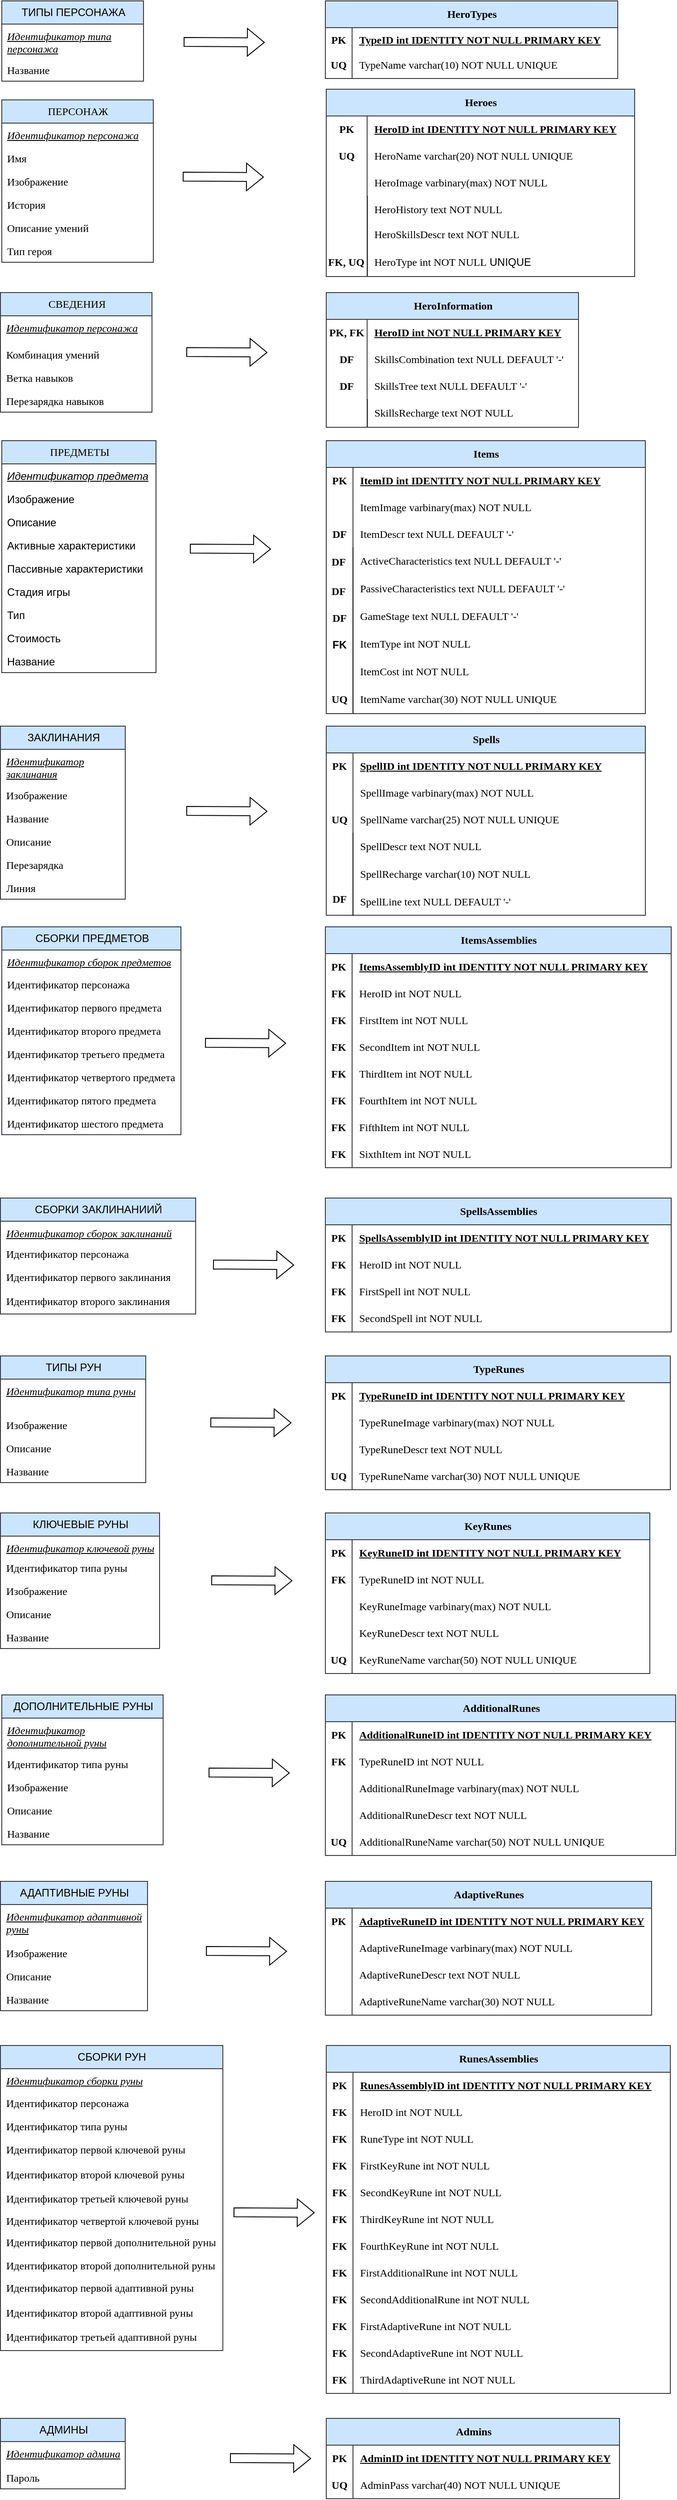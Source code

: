 <mxfile version="22.1.4" type="device">
  <diagram name="Страница — 1" id="S7ayDZf2L0bohxCVgtyR">
    <mxGraphModel dx="2678" dy="1115" grid="0" gridSize="10" guides="1" tooltips="1" connect="1" arrows="1" fold="1" page="0" pageScale="1" pageWidth="827" pageHeight="1169" math="0" shadow="0">
      <root>
        <mxCell id="0" />
        <mxCell id="1" parent="0" />
        <mxCell id="mUG0b2WKDn88MM3MlUId-14" value="СБОРКИ РУН" style="swimlane;fontStyle=0;childLayout=stackLayout;horizontal=1;startSize=26;horizontalStack=0;resizeParent=1;resizeParentMax=0;resizeLast=0;collapsible=1;marginBottom=0;html=1;fillColor=#cce5ff;strokeColor=#36393d;" vertex="1" parent="1">
          <mxGeometry x="-464.5" y="2120" width="249.5" height="342" as="geometry" />
        </mxCell>
        <mxCell id="mUG0b2WKDn88MM3MlUId-15" value="&lt;font face=&quot;Times New Roman&quot;&gt;&lt;u&gt;&lt;i&gt;Идентификатор сборки руны&lt;br&gt;&lt;/i&gt;&lt;/u&gt;&lt;/font&gt;" style="text;strokeColor=none;fillColor=none;align=left;verticalAlign=top;spacingLeft=4;spacingRight=4;overflow=hidden;rotatable=0;points=[[0,0.5],[1,0.5]];portConstraint=eastwest;whiteSpace=wrap;html=1;" vertex="1" parent="mUG0b2WKDn88MM3MlUId-14">
          <mxGeometry y="26" width="249.5" height="25" as="geometry" />
        </mxCell>
        <mxCell id="mUG0b2WKDn88MM3MlUId-16" value="&lt;font face=&quot;Times New Roman&quot;&gt;Идентификатор персонажа&lt;/font&gt;" style="text;strokeColor=none;fillColor=none;align=left;verticalAlign=top;spacingLeft=4;spacingRight=4;overflow=hidden;rotatable=0;points=[[0,0.5],[1,0.5]];portConstraint=eastwest;whiteSpace=wrap;html=1;" vertex="1" parent="mUG0b2WKDn88MM3MlUId-14">
          <mxGeometry y="51" width="249.5" height="26" as="geometry" />
        </mxCell>
        <mxCell id="mUG0b2WKDn88MM3MlUId-17" value="&lt;font face=&quot;Times New Roman&quot;&gt;Идентификатор типа руны&lt;/font&gt;" style="text;strokeColor=none;fillColor=none;align=left;verticalAlign=top;spacingLeft=4;spacingRight=4;overflow=hidden;rotatable=0;points=[[0,0.5],[1,0.5]];portConstraint=eastwest;whiteSpace=wrap;html=1;" vertex="1" parent="mUG0b2WKDn88MM3MlUId-14">
          <mxGeometry y="77" width="249.5" height="26" as="geometry" />
        </mxCell>
        <mxCell id="mUG0b2WKDn88MM3MlUId-18" value="&lt;font face=&quot;Times New Roman&quot;&gt;Идентификатор первой ключевой руны&lt;/font&gt;" style="text;strokeColor=none;fillColor=none;align=left;verticalAlign=top;spacingLeft=4;spacingRight=4;overflow=hidden;rotatable=0;points=[[0,0.5],[1,0.5]];portConstraint=eastwest;whiteSpace=wrap;html=1;" vertex="1" parent="mUG0b2WKDn88MM3MlUId-14">
          <mxGeometry y="103" width="249.5" height="28" as="geometry" />
        </mxCell>
        <mxCell id="mUG0b2WKDn88MM3MlUId-19" value="&lt;font face=&quot;Times New Roman&quot;&gt;Идентификатор второй ключевой руны&lt;/font&gt;" style="text;strokeColor=none;fillColor=none;align=left;verticalAlign=top;spacingLeft=4;spacingRight=4;overflow=hidden;rotatable=0;points=[[0,0.5],[1,0.5]];portConstraint=eastwest;whiteSpace=wrap;html=1;" vertex="1" parent="mUG0b2WKDn88MM3MlUId-14">
          <mxGeometry y="131" width="249.5" height="27" as="geometry" />
        </mxCell>
        <mxCell id="mUG0b2WKDn88MM3MlUId-20" value="&lt;font face=&quot;Times New Roman&quot;&gt;Идентификатор третьей ключевой руны&lt;/font&gt;" style="text;strokeColor=none;fillColor=none;align=left;verticalAlign=top;spacingLeft=4;spacingRight=4;overflow=hidden;rotatable=0;points=[[0,0.5],[1,0.5]];portConstraint=eastwest;whiteSpace=wrap;html=1;" vertex="1" parent="mUG0b2WKDn88MM3MlUId-14">
          <mxGeometry y="158" width="249.5" height="25" as="geometry" />
        </mxCell>
        <mxCell id="mUG0b2WKDn88MM3MlUId-21" value="&lt;font face=&quot;Times New Roman&quot;&gt;Идентификатор четвертой ключевой руны&lt;/font&gt;" style="text;strokeColor=none;fillColor=none;align=left;verticalAlign=top;spacingLeft=4;spacingRight=4;overflow=hidden;rotatable=0;points=[[0,0.5],[1,0.5]];portConstraint=eastwest;whiteSpace=wrap;html=1;" vertex="1" parent="mUG0b2WKDn88MM3MlUId-14">
          <mxGeometry y="183" width="249.5" height="24" as="geometry" />
        </mxCell>
        <mxCell id="mUG0b2WKDn88MM3MlUId-22" value="&lt;font face=&quot;Times New Roman&quot;&gt;Идентификатор первой дополнительной руны&lt;/font&gt;" style="text;strokeColor=none;fillColor=none;align=left;verticalAlign=top;spacingLeft=4;spacingRight=4;overflow=hidden;rotatable=0;points=[[0,0.5],[1,0.5]];portConstraint=eastwest;whiteSpace=wrap;html=1;" vertex="1" parent="mUG0b2WKDn88MM3MlUId-14">
          <mxGeometry y="207" width="249.5" height="26" as="geometry" />
        </mxCell>
        <mxCell id="mUG0b2WKDn88MM3MlUId-23" value="&lt;font face=&quot;Times New Roman&quot;&gt;Идентификатор второй дополнительной руны&lt;/font&gt;" style="text;strokeColor=none;fillColor=none;align=left;verticalAlign=top;spacingLeft=4;spacingRight=4;overflow=hidden;rotatable=0;points=[[0,0.5],[1,0.5]];portConstraint=eastwest;whiteSpace=wrap;html=1;" vertex="1" parent="mUG0b2WKDn88MM3MlUId-14">
          <mxGeometry y="233" width="249.5" height="25" as="geometry" />
        </mxCell>
        <mxCell id="mUG0b2WKDn88MM3MlUId-24" value="&lt;font face=&quot;Times New Roman&quot;&gt;Идентификатор первой адаптивной руны&lt;/font&gt;" style="text;strokeColor=none;fillColor=none;align=left;verticalAlign=top;spacingLeft=4;spacingRight=4;overflow=hidden;rotatable=0;points=[[0,0.5],[1,0.5]];portConstraint=eastwest;whiteSpace=wrap;html=1;" vertex="1" parent="mUG0b2WKDn88MM3MlUId-14">
          <mxGeometry y="258" width="249.5" height="28" as="geometry" />
        </mxCell>
        <mxCell id="mUG0b2WKDn88MM3MlUId-25" value="&lt;font face=&quot;Times New Roman&quot;&gt;Идентификатор второй адаптивной руны&lt;/font&gt;" style="text;strokeColor=none;fillColor=none;align=left;verticalAlign=top;spacingLeft=4;spacingRight=4;overflow=hidden;rotatable=0;points=[[0,0.5],[1,0.5]];portConstraint=eastwest;whiteSpace=wrap;html=1;" vertex="1" parent="mUG0b2WKDn88MM3MlUId-14">
          <mxGeometry y="286" width="249.5" height="27" as="geometry" />
        </mxCell>
        <mxCell id="mUG0b2WKDn88MM3MlUId-26" value="&lt;font face=&quot;Times New Roman&quot;&gt;Идентификатор третьей адаптивной руны&lt;/font&gt;" style="text;strokeColor=none;fillColor=none;align=left;verticalAlign=top;spacingLeft=4;spacingRight=4;overflow=hidden;rotatable=0;points=[[0,0.5],[1,0.5]];portConstraint=eastwest;whiteSpace=wrap;html=1;" vertex="1" parent="mUG0b2WKDn88MM3MlUId-14">
          <mxGeometry y="313" width="249.5" height="29" as="geometry" />
        </mxCell>
        <mxCell id="mUG0b2WKDn88MM3MlUId-27" value="ТИПЫ ПЕРСОНАЖА" style="swimlane;fontStyle=0;childLayout=stackLayout;horizontal=1;startSize=26;fillColor=#cce5ff;horizontalStack=0;resizeParent=1;resizeParentMax=0;resizeLast=0;collapsible=1;marginBottom=0;html=1;strokeColor=#36393d;" vertex="1" parent="1">
          <mxGeometry x="-463" y="-172" width="159" height="90" as="geometry" />
        </mxCell>
        <mxCell id="mUG0b2WKDn88MM3MlUId-28" value="&lt;font face=&quot;Times New Roman&quot;&gt;&lt;i&gt;&lt;u&gt;Идентификатор типа персонажа&lt;/u&gt;&lt;/i&gt;&lt;/font&gt;" style="text;strokeColor=none;fillColor=none;align=left;verticalAlign=top;spacingLeft=4;spacingRight=4;overflow=hidden;rotatable=0;points=[[0,0.5],[1,0.5]];portConstraint=eastwest;whiteSpace=wrap;html=1;" vertex="1" parent="mUG0b2WKDn88MM3MlUId-27">
          <mxGeometry y="26" width="159" height="38" as="geometry" />
        </mxCell>
        <mxCell id="mUG0b2WKDn88MM3MlUId-29" value="&lt;font face=&quot;Times New Roman&quot;&gt;Название&lt;/font&gt;" style="text;strokeColor=none;fillColor=none;align=left;verticalAlign=top;spacingLeft=4;spacingRight=4;overflow=hidden;rotatable=0;points=[[0,0.5],[1,0.5]];portConstraint=eastwest;whiteSpace=wrap;html=1;" vertex="1" parent="mUG0b2WKDn88MM3MlUId-27">
          <mxGeometry y="64" width="159" height="26" as="geometry" />
        </mxCell>
        <mxCell id="mUG0b2WKDn88MM3MlUId-30" value="&lt;font face=&quot;Times New Roman&quot;&gt;ПЕРСОНАЖ&lt;/font&gt;" style="swimlane;fontStyle=0;childLayout=stackLayout;horizontal=1;startSize=26;fillColor=#cce5ff;horizontalStack=0;resizeParent=1;resizeParentMax=0;resizeLast=0;collapsible=1;marginBottom=0;html=1;strokeWidth=1;strokeColor=#36393d;" vertex="1" parent="1">
          <mxGeometry x="-463" y="-61" width="170" height="182" as="geometry" />
        </mxCell>
        <mxCell id="mUG0b2WKDn88MM3MlUId-31" value="&lt;font face=&quot;Times New Roman&quot;&gt;&lt;i&gt;&lt;u&gt;Идентификатор персонажа&lt;/u&gt;&lt;/i&gt;&lt;/font&gt;" style="text;strokeColor=none;fillColor=none;align=left;verticalAlign=top;spacingLeft=4;spacingRight=4;overflow=hidden;rotatable=0;points=[[0,0.5],[1,0.5]];portConstraint=eastwest;whiteSpace=wrap;html=1;" vertex="1" parent="mUG0b2WKDn88MM3MlUId-30">
          <mxGeometry y="26" width="170" height="26" as="geometry" />
        </mxCell>
        <mxCell id="mUG0b2WKDn88MM3MlUId-32" value="&lt;div&gt;&lt;font face=&quot;Times New Roman&quot;&gt;Имя&lt;/font&gt;&lt;/div&gt;&lt;div&gt;&lt;font face=&quot;Times New Roman&quot;&gt;&lt;br&gt;&lt;/font&gt;&lt;/div&gt;" style="text;strokeColor=none;fillColor=none;align=left;verticalAlign=top;spacingLeft=4;spacingRight=4;overflow=hidden;rotatable=0;points=[[0,0.5],[1,0.5]];portConstraint=eastwest;whiteSpace=wrap;html=1;" vertex="1" parent="mUG0b2WKDn88MM3MlUId-30">
          <mxGeometry y="52" width="170" height="26" as="geometry" />
        </mxCell>
        <mxCell id="mUG0b2WKDn88MM3MlUId-33" value="&lt;font face=&quot;Times New Roman&quot;&gt;Изображение&lt;/font&gt;" style="text;strokeColor=none;fillColor=none;align=left;verticalAlign=top;spacingLeft=4;spacingRight=4;overflow=hidden;rotatable=0;points=[[0,0.5],[1,0.5]];portConstraint=eastwest;whiteSpace=wrap;html=1;" vertex="1" parent="mUG0b2WKDn88MM3MlUId-30">
          <mxGeometry y="78" width="170" height="26" as="geometry" />
        </mxCell>
        <mxCell id="mUG0b2WKDn88MM3MlUId-34" value="&lt;font face=&quot;Times New Roman&quot;&gt;История&lt;/font&gt;" style="text;strokeColor=none;fillColor=none;align=left;verticalAlign=top;spacingLeft=4;spacingRight=4;overflow=hidden;rotatable=0;points=[[0,0.5],[1,0.5]];portConstraint=eastwest;whiteSpace=wrap;html=1;" vertex="1" parent="mUG0b2WKDn88MM3MlUId-30">
          <mxGeometry y="104" width="170" height="26" as="geometry" />
        </mxCell>
        <mxCell id="mUG0b2WKDn88MM3MlUId-35" value="&lt;font face=&quot;Times New Roman&quot;&gt;Описание умений &lt;/font&gt;" style="text;strokeColor=none;fillColor=none;align=left;verticalAlign=top;spacingLeft=4;spacingRight=4;overflow=hidden;rotatable=0;points=[[0,0.5],[1,0.5]];portConstraint=eastwest;whiteSpace=wrap;html=1;" vertex="1" parent="mUG0b2WKDn88MM3MlUId-30">
          <mxGeometry y="130" width="170" height="26" as="geometry" />
        </mxCell>
        <mxCell id="mUG0b2WKDn88MM3MlUId-36" value="&lt;font face=&quot;Times New Roman&quot;&gt;Тип героя&lt;/font&gt;" style="text;strokeColor=none;fillColor=none;align=left;verticalAlign=top;spacingLeft=4;spacingRight=4;overflow=hidden;rotatable=0;points=[[0,0.5],[1,0.5]];portConstraint=eastwest;whiteSpace=wrap;html=1;" vertex="1" parent="mUG0b2WKDn88MM3MlUId-30">
          <mxGeometry y="156" width="170" height="26" as="geometry" />
        </mxCell>
        <mxCell id="mUG0b2WKDn88MM3MlUId-37" value="ТИПЫ РУН" style="swimlane;fontStyle=0;childLayout=stackLayout;horizontal=1;startSize=26;fillColor=#cce5ff;horizontalStack=0;resizeParent=1;resizeParentMax=0;resizeLast=0;collapsible=1;marginBottom=0;html=1;strokeColor=#36393d;" vertex="1" parent="1">
          <mxGeometry x="-464.5" y="1347" width="163" height="142" as="geometry" />
        </mxCell>
        <mxCell id="mUG0b2WKDn88MM3MlUId-38" value="&lt;font face=&quot;Times New Roman&quot;&gt;&lt;u&gt;&lt;i&gt;Идентификатор типа руны&lt;/i&gt;&lt;br&gt;&lt;/u&gt;&lt;/font&gt;" style="text;strokeColor=none;fillColor=none;align=left;verticalAlign=top;spacingLeft=4;spacingRight=4;overflow=hidden;rotatable=0;points=[[0,0.5],[1,0.5]];portConstraint=eastwest;whiteSpace=wrap;html=1;" vertex="1" parent="mUG0b2WKDn88MM3MlUId-37">
          <mxGeometry y="26" width="163" height="38" as="geometry" />
        </mxCell>
        <mxCell id="mUG0b2WKDn88MM3MlUId-39" value="&lt;font face=&quot;Times New Roman&quot;&gt;Изображение&lt;/font&gt;" style="text;strokeColor=none;fillColor=none;align=left;verticalAlign=top;spacingLeft=4;spacingRight=4;overflow=hidden;rotatable=0;points=[[0,0.5],[1,0.5]];portConstraint=eastwest;whiteSpace=wrap;html=1;" vertex="1" parent="mUG0b2WKDn88MM3MlUId-37">
          <mxGeometry y="64" width="163" height="26" as="geometry" />
        </mxCell>
        <mxCell id="mUG0b2WKDn88MM3MlUId-40" value="&lt;font face=&quot;Times New Roman&quot;&gt;Описание&lt;/font&gt;" style="text;strokeColor=none;fillColor=none;align=left;verticalAlign=top;spacingLeft=4;spacingRight=4;overflow=hidden;rotatable=0;points=[[0,0.5],[1,0.5]];portConstraint=eastwest;whiteSpace=wrap;html=1;" vertex="1" parent="mUG0b2WKDn88MM3MlUId-37">
          <mxGeometry y="90" width="163" height="26" as="geometry" />
        </mxCell>
        <mxCell id="mUG0b2WKDn88MM3MlUId-41" value="&lt;font face=&quot;Times New Roman&quot;&gt;Название&lt;/font&gt;" style="text;strokeColor=none;fillColor=none;align=left;verticalAlign=top;spacingLeft=4;spacingRight=4;overflow=hidden;rotatable=0;points=[[0,0.5],[1,0.5]];portConstraint=eastwest;whiteSpace=wrap;html=1;" vertex="1" parent="mUG0b2WKDn88MM3MlUId-37">
          <mxGeometry y="116" width="163" height="26" as="geometry" />
        </mxCell>
        <mxCell id="mUG0b2WKDn88MM3MlUId-42" value="АДАПТИВНЫЕ РУНЫ" style="swimlane;fontStyle=0;childLayout=stackLayout;horizontal=1;startSize=26;fillColor=#cce5ff;horizontalStack=0;resizeParent=1;resizeParentMax=0;resizeLast=0;collapsible=1;marginBottom=0;html=1;strokeColor=#36393d;" vertex="1" parent="1">
          <mxGeometry x="-464.5" y="1936" width="165" height="145" as="geometry" />
        </mxCell>
        <mxCell id="mUG0b2WKDn88MM3MlUId-43" value="&lt;font face=&quot;Times New Roman&quot;&gt;&lt;i&gt;&lt;u&gt;Идентификатор адаптивной руны&lt;/u&gt;&lt;br&gt;&lt;/i&gt;&lt;/font&gt;" style="text;strokeColor=none;fillColor=none;align=left;verticalAlign=top;spacingLeft=4;spacingRight=4;overflow=hidden;rotatable=0;points=[[0,0.5],[1,0.5]];portConstraint=eastwest;whiteSpace=wrap;html=1;" vertex="1" parent="mUG0b2WKDn88MM3MlUId-42">
          <mxGeometry y="26" width="165" height="41" as="geometry" />
        </mxCell>
        <mxCell id="mUG0b2WKDn88MM3MlUId-44" value="&lt;font face=&quot;Times New Roman&quot;&gt;Изображение&lt;/font&gt;" style="text;strokeColor=none;fillColor=none;align=left;verticalAlign=top;spacingLeft=4;spacingRight=4;overflow=hidden;rotatable=0;points=[[0,0.5],[1,0.5]];portConstraint=eastwest;whiteSpace=wrap;html=1;" vertex="1" parent="mUG0b2WKDn88MM3MlUId-42">
          <mxGeometry y="67" width="165" height="26" as="geometry" />
        </mxCell>
        <mxCell id="mUG0b2WKDn88MM3MlUId-45" value="&lt;font face=&quot;Times New Roman&quot;&gt;Описание&lt;/font&gt;" style="text;strokeColor=none;fillColor=none;align=left;verticalAlign=top;spacingLeft=4;spacingRight=4;overflow=hidden;rotatable=0;points=[[0,0.5],[1,0.5]];portConstraint=eastwest;whiteSpace=wrap;html=1;" vertex="1" parent="mUG0b2WKDn88MM3MlUId-42">
          <mxGeometry y="93" width="165" height="26" as="geometry" />
        </mxCell>
        <mxCell id="mUG0b2WKDn88MM3MlUId-46" value="&lt;font face=&quot;Times New Roman&quot;&gt;Название&lt;/font&gt;" style="text;strokeColor=none;fillColor=none;align=left;verticalAlign=top;spacingLeft=4;spacingRight=4;overflow=hidden;rotatable=0;points=[[0,0.5],[1,0.5]];portConstraint=eastwest;whiteSpace=wrap;html=1;" vertex="1" parent="mUG0b2WKDn88MM3MlUId-42">
          <mxGeometry y="119" width="165" height="26" as="geometry" />
        </mxCell>
        <mxCell id="mUG0b2WKDn88MM3MlUId-47" value="КЛЮЧЕВЫЕ РУНЫ" style="swimlane;fontStyle=0;childLayout=stackLayout;horizontal=1;startSize=26;fillColor=#cce5ff;horizontalStack=0;resizeParent=1;resizeParentMax=0;resizeLast=0;collapsible=1;marginBottom=0;html=1;strokeColor=#36393d;" vertex="1" parent="1">
          <mxGeometry x="-464.5" y="1523" width="178.5" height="152" as="geometry" />
        </mxCell>
        <mxCell id="mUG0b2WKDn88MM3MlUId-48" value="&lt;font face=&quot;Times New Roman&quot;&gt;&lt;u&gt;&lt;i&gt;Идентификатор ключевой руны&lt;/i&gt;&lt;br&gt;&lt;/u&gt;&lt;/font&gt;" style="text;strokeColor=none;fillColor=none;align=left;verticalAlign=top;spacingLeft=4;spacingRight=4;overflow=hidden;rotatable=0;points=[[0,0.5],[1,0.5]];portConstraint=eastwest;whiteSpace=wrap;html=1;" vertex="1" parent="mUG0b2WKDn88MM3MlUId-47">
          <mxGeometry y="26" width="178.5" height="22" as="geometry" />
        </mxCell>
        <mxCell id="mUG0b2WKDn88MM3MlUId-49" value="&lt;font face=&quot;Times New Roman&quot;&gt;Идентификатор типа руны&lt;/font&gt;" style="text;strokeColor=none;fillColor=none;align=left;verticalAlign=top;spacingLeft=4;spacingRight=4;overflow=hidden;rotatable=0;points=[[0,0.5],[1,0.5]];portConstraint=eastwest;whiteSpace=wrap;html=1;" vertex="1" parent="mUG0b2WKDn88MM3MlUId-47">
          <mxGeometry y="48" width="178.5" height="26" as="geometry" />
        </mxCell>
        <mxCell id="mUG0b2WKDn88MM3MlUId-50" value="&lt;font face=&quot;Times New Roman&quot;&gt;Изображение&lt;/font&gt;" style="text;strokeColor=none;fillColor=none;align=left;verticalAlign=top;spacingLeft=4;spacingRight=4;overflow=hidden;rotatable=0;points=[[0,0.5],[1,0.5]];portConstraint=eastwest;whiteSpace=wrap;html=1;" vertex="1" parent="mUG0b2WKDn88MM3MlUId-47">
          <mxGeometry y="74" width="178.5" height="26" as="geometry" />
        </mxCell>
        <mxCell id="mUG0b2WKDn88MM3MlUId-51" value="&lt;font face=&quot;Times New Roman&quot;&gt;Описание&lt;/font&gt;" style="text;strokeColor=none;fillColor=none;align=left;verticalAlign=top;spacingLeft=4;spacingRight=4;overflow=hidden;rotatable=0;points=[[0,0.5],[1,0.5]];portConstraint=eastwest;whiteSpace=wrap;html=1;" vertex="1" parent="mUG0b2WKDn88MM3MlUId-47">
          <mxGeometry y="100" width="178.5" height="26" as="geometry" />
        </mxCell>
        <mxCell id="mUG0b2WKDn88MM3MlUId-52" value="&lt;font face=&quot;Times New Roman&quot;&gt;Название&lt;/font&gt;" style="text;strokeColor=none;fillColor=none;align=left;verticalAlign=top;spacingLeft=4;spacingRight=4;overflow=hidden;rotatable=0;points=[[0,0.5],[1,0.5]];portConstraint=eastwest;whiteSpace=wrap;html=1;" vertex="1" parent="mUG0b2WKDn88MM3MlUId-47">
          <mxGeometry y="126" width="178.5" height="26" as="geometry" />
        </mxCell>
        <mxCell id="mUG0b2WKDn88MM3MlUId-53" value="&lt;font face=&quot;Times New Roman&quot;&gt;СВЕДЕНИЯ&lt;/font&gt;" style="swimlane;fontStyle=0;childLayout=stackLayout;horizontal=1;startSize=26;fillColor=#cce5ff;horizontalStack=0;resizeParent=1;resizeParentMax=0;resizeLast=0;collapsible=1;marginBottom=0;html=1;strokeWidth=1;strokeColor=#36393d;" vertex="1" parent="1">
          <mxGeometry x="-464.5" y="155" width="170" height="134" as="geometry" />
        </mxCell>
        <mxCell id="mUG0b2WKDn88MM3MlUId-54" value="&lt;font face=&quot;Times New Roman&quot;&gt;&lt;i&gt;&lt;u&gt;Идентификатор персонажа&lt;/u&gt;&lt;/i&gt;&lt;/font&gt;" style="text;strokeColor=none;fillColor=none;align=left;verticalAlign=top;spacingLeft=4;spacingRight=4;overflow=hidden;rotatable=0;points=[[0,0.5],[1,0.5]];portConstraint=eastwest;whiteSpace=wrap;html=1;" vertex="1" parent="mUG0b2WKDn88MM3MlUId-53">
          <mxGeometry y="26" width="170" height="30" as="geometry" />
        </mxCell>
        <mxCell id="mUG0b2WKDn88MM3MlUId-55" value="&lt;font face=&quot;Times New Roman&quot;&gt;Комбинация умений&lt;/font&gt;" style="text;strokeColor=none;fillColor=none;align=left;verticalAlign=top;spacingLeft=4;spacingRight=4;overflow=hidden;rotatable=0;points=[[0,0.5],[1,0.5]];portConstraint=eastwest;whiteSpace=wrap;html=1;" vertex="1" parent="mUG0b2WKDn88MM3MlUId-53">
          <mxGeometry y="56" width="170" height="26" as="geometry" />
        </mxCell>
        <mxCell id="mUG0b2WKDn88MM3MlUId-56" value="&lt;font face=&quot;Times New Roman&quot;&gt;Ветка навыков&lt;/font&gt;" style="text;strokeColor=none;fillColor=none;align=left;verticalAlign=top;spacingLeft=4;spacingRight=4;overflow=hidden;rotatable=0;points=[[0,0.5],[1,0.5]];portConstraint=eastwest;whiteSpace=wrap;html=1;" vertex="1" parent="mUG0b2WKDn88MM3MlUId-53">
          <mxGeometry y="82" width="170" height="26" as="geometry" />
        </mxCell>
        <mxCell id="mUG0b2WKDn88MM3MlUId-57" value="&lt;font face=&quot;Times New Roman&quot;&gt;Перезарядка навыков&lt;/font&gt;" style="text;strokeColor=none;fillColor=none;align=left;verticalAlign=top;spacingLeft=4;spacingRight=4;overflow=hidden;rotatable=0;points=[[0,0.5],[1,0.5]];portConstraint=eastwest;whiteSpace=wrap;html=1;" vertex="1" parent="mUG0b2WKDn88MM3MlUId-53">
          <mxGeometry y="108" width="170" height="26" as="geometry" />
        </mxCell>
        <mxCell id="mUG0b2WKDn88MM3MlUId-58" value="ДОПОЛНИТЕЛЬНЫЕ РУНЫ" style="swimlane;fontStyle=0;childLayout=stackLayout;horizontal=1;startSize=26;fillColor=#cce5ff;horizontalStack=0;resizeParent=1;resizeParentMax=0;resizeLast=0;collapsible=1;marginBottom=0;html=1;strokeColor=#36393d;" vertex="1" parent="1">
          <mxGeometry x="-463" y="1727" width="181" height="168" as="geometry" />
        </mxCell>
        <mxCell id="mUG0b2WKDn88MM3MlUId-59" value="&lt;font face=&quot;Times New Roman&quot;&gt;&lt;u&gt;&lt;i&gt;Идентификатор дополнительной руны&lt;/i&gt;&lt;br&gt;&lt;/u&gt;&lt;/font&gt;" style="text;strokeColor=none;fillColor=none;align=left;verticalAlign=top;spacingLeft=4;spacingRight=4;overflow=hidden;rotatable=0;points=[[0,0.5],[1,0.5]];portConstraint=eastwest;whiteSpace=wrap;html=1;" vertex="1" parent="mUG0b2WKDn88MM3MlUId-58">
          <mxGeometry y="26" width="181" height="38" as="geometry" />
        </mxCell>
        <mxCell id="mUG0b2WKDn88MM3MlUId-60" value="&lt;font face=&quot;Times New Roman&quot;&gt;Идентификатор типа руны&lt;/font&gt;" style="text;strokeColor=none;fillColor=none;align=left;verticalAlign=top;spacingLeft=4;spacingRight=4;overflow=hidden;rotatable=0;points=[[0,0.5],[1,0.5]];portConstraint=eastwest;whiteSpace=wrap;html=1;" vertex="1" parent="mUG0b2WKDn88MM3MlUId-58">
          <mxGeometry y="64" width="181" height="26" as="geometry" />
        </mxCell>
        <mxCell id="mUG0b2WKDn88MM3MlUId-61" value="&lt;font face=&quot;Times New Roman&quot;&gt;Изображение&lt;/font&gt;" style="text;strokeColor=none;fillColor=none;align=left;verticalAlign=top;spacingLeft=4;spacingRight=4;overflow=hidden;rotatable=0;points=[[0,0.5],[1,0.5]];portConstraint=eastwest;whiteSpace=wrap;html=1;" vertex="1" parent="mUG0b2WKDn88MM3MlUId-58">
          <mxGeometry y="90" width="181" height="26" as="geometry" />
        </mxCell>
        <mxCell id="mUG0b2WKDn88MM3MlUId-62" value="&lt;font face=&quot;Times New Roman&quot;&gt;Описание&lt;/font&gt;" style="text;strokeColor=none;fillColor=none;align=left;verticalAlign=top;spacingLeft=4;spacingRight=4;overflow=hidden;rotatable=0;points=[[0,0.5],[1,0.5]];portConstraint=eastwest;whiteSpace=wrap;html=1;" vertex="1" parent="mUG0b2WKDn88MM3MlUId-58">
          <mxGeometry y="116" width="181" height="26" as="geometry" />
        </mxCell>
        <mxCell id="mUG0b2WKDn88MM3MlUId-63" value="&lt;font face=&quot;Times New Roman&quot;&gt;Название&lt;/font&gt;" style="text;strokeColor=none;fillColor=none;align=left;verticalAlign=top;spacingLeft=4;spacingRight=4;overflow=hidden;rotatable=0;points=[[0,0.5],[1,0.5]];portConstraint=eastwest;whiteSpace=wrap;html=1;" vertex="1" parent="mUG0b2WKDn88MM3MlUId-58">
          <mxGeometry y="142" width="181" height="26" as="geometry" />
        </mxCell>
        <mxCell id="mUG0b2WKDn88MM3MlUId-64" value="СБОРКИ ПРЕДМЕТОВ" style="swimlane;fontStyle=0;childLayout=stackLayout;horizontal=1;startSize=26;fillColor=#cce5ff;horizontalStack=0;resizeParent=1;resizeParentMax=0;resizeLast=0;collapsible=1;marginBottom=0;html=1;strokeColor=#36393d;" vertex="1" parent="1">
          <mxGeometry x="-463" y="866" width="201" height="233" as="geometry">
            <mxRectangle x="614" y="253" width="163" height="26" as="alternateBounds" />
          </mxGeometry>
        </mxCell>
        <mxCell id="mUG0b2WKDn88MM3MlUId-65" value="&lt;font face=&quot;Times New Roman&quot;&gt;&lt;u&gt;&lt;i&gt;Идентификатор сборок предметов&lt;strike&gt;&lt;br&gt;&lt;/strike&gt;&lt;/i&gt;&lt;/u&gt;&lt;/font&gt;" style="text;strokeColor=none;fillColor=none;align=left;verticalAlign=top;spacingLeft=4;spacingRight=4;overflow=hidden;rotatable=0;points=[[0,0.5],[1,0.5]];portConstraint=eastwest;whiteSpace=wrap;html=1;" vertex="1" parent="mUG0b2WKDn88MM3MlUId-64">
          <mxGeometry y="26" width="201" height="25" as="geometry" />
        </mxCell>
        <mxCell id="mUG0b2WKDn88MM3MlUId-66" value="&lt;font face=&quot;Times New Roman&quot;&gt;Идентификатор персонажа&lt;/font&gt;" style="text;strokeColor=none;fillColor=none;align=left;verticalAlign=top;spacingLeft=4;spacingRight=4;overflow=hidden;rotatable=0;points=[[0,0.5],[1,0.5]];portConstraint=eastwest;whiteSpace=wrap;html=1;" vertex="1" parent="mUG0b2WKDn88MM3MlUId-64">
          <mxGeometry y="51" width="201" height="26" as="geometry" />
        </mxCell>
        <mxCell id="mUG0b2WKDn88MM3MlUId-67" value="&lt;font face=&quot;Times New Roman&quot;&gt;Идентификатор первого предмета&lt;/font&gt;" style="text;strokeColor=none;fillColor=none;align=left;verticalAlign=top;spacingLeft=4;spacingRight=4;overflow=hidden;rotatable=0;points=[[0,0.5],[1,0.5]];portConstraint=eastwest;whiteSpace=wrap;html=1;" vertex="1" parent="mUG0b2WKDn88MM3MlUId-64">
          <mxGeometry y="77" width="201" height="26" as="geometry" />
        </mxCell>
        <mxCell id="mUG0b2WKDn88MM3MlUId-68" value="&lt;font face=&quot;Times New Roman&quot;&gt;Идентификатор второго предмета&lt;/font&gt;" style="text;strokeColor=none;fillColor=none;align=left;verticalAlign=top;spacingLeft=4;spacingRight=4;overflow=hidden;rotatable=0;points=[[0,0.5],[1,0.5]];portConstraint=eastwest;whiteSpace=wrap;html=1;" vertex="1" parent="mUG0b2WKDn88MM3MlUId-64">
          <mxGeometry y="103" width="201" height="26" as="geometry" />
        </mxCell>
        <mxCell id="mUG0b2WKDn88MM3MlUId-69" value="&lt;font face=&quot;Times New Roman&quot;&gt;Идентификатор третьего предмета&lt;/font&gt;" style="text;strokeColor=none;fillColor=none;align=left;verticalAlign=top;spacingLeft=4;spacingRight=4;overflow=hidden;rotatable=0;points=[[0,0.5],[1,0.5]];portConstraint=eastwest;whiteSpace=wrap;html=1;" vertex="1" parent="mUG0b2WKDn88MM3MlUId-64">
          <mxGeometry y="129" width="201" height="26" as="geometry" />
        </mxCell>
        <mxCell id="mUG0b2WKDn88MM3MlUId-70" value="&lt;font face=&quot;Times New Roman&quot;&gt;Идентификатор четвертого предмета&lt;/font&gt;" style="text;strokeColor=none;fillColor=none;align=left;verticalAlign=top;spacingLeft=4;spacingRight=4;overflow=hidden;rotatable=0;points=[[0,0.5],[1,0.5]];portConstraint=eastwest;whiteSpace=wrap;html=1;" vertex="1" parent="mUG0b2WKDn88MM3MlUId-64">
          <mxGeometry y="155" width="201" height="26" as="geometry" />
        </mxCell>
        <mxCell id="mUG0b2WKDn88MM3MlUId-71" value="&lt;font face=&quot;Times New Roman&quot;&gt;Идентификатор пятого предмета&lt;/font&gt;" style="text;strokeColor=none;fillColor=none;align=left;verticalAlign=top;spacingLeft=4;spacingRight=4;overflow=hidden;rotatable=0;points=[[0,0.5],[1,0.5]];portConstraint=eastwest;whiteSpace=wrap;html=1;" vertex="1" parent="mUG0b2WKDn88MM3MlUId-64">
          <mxGeometry y="181" width="201" height="26" as="geometry" />
        </mxCell>
        <mxCell id="mUG0b2WKDn88MM3MlUId-72" value="&lt;font face=&quot;Times New Roman&quot;&gt;Идентификатор шестого предмета&lt;/font&gt;" style="text;strokeColor=none;fillColor=none;align=left;verticalAlign=top;spacingLeft=4;spacingRight=4;overflow=hidden;rotatable=0;points=[[0,0.5],[1,0.5]];portConstraint=eastwest;whiteSpace=wrap;html=1;" vertex="1" parent="mUG0b2WKDn88MM3MlUId-64">
          <mxGeometry y="207" width="201" height="26" as="geometry" />
        </mxCell>
        <mxCell id="mUG0b2WKDn88MM3MlUId-73" value="СБОРКИ ЗАКЛИНАНИИЙ" style="swimlane;fontStyle=0;childLayout=stackLayout;horizontal=1;startSize=26;fillColor=#cce5ff;horizontalStack=0;resizeParent=1;resizeParentMax=0;resizeLast=0;collapsible=1;marginBottom=0;html=1;strokeColor=#36393d;" vertex="1" parent="1">
          <mxGeometry x="-464.5" y="1170" width="219" height="130" as="geometry" />
        </mxCell>
        <mxCell id="mUG0b2WKDn88MM3MlUId-74" value="&lt;font face=&quot;Times New Roman&quot;&gt;&lt;i&gt;&lt;u&gt;Идентификатор сборок заклинаний&lt;/u&gt;&lt;br&gt;&lt;/i&gt;&lt;/font&gt;" style="text;strokeColor=none;fillColor=none;align=left;verticalAlign=top;spacingLeft=4;spacingRight=4;overflow=hidden;rotatable=0;points=[[0,0.5],[1,0.5]];portConstraint=eastwest;whiteSpace=wrap;html=1;" vertex="1" parent="mUG0b2WKDn88MM3MlUId-73">
          <mxGeometry y="26" width="219" height="23" as="geometry" />
        </mxCell>
        <mxCell id="mUG0b2WKDn88MM3MlUId-75" value="&lt;font face=&quot;Times New Roman&quot;&gt;Идентификатор персонажа&lt;/font&gt;" style="text;strokeColor=none;fillColor=none;align=left;verticalAlign=top;spacingLeft=4;spacingRight=4;overflow=hidden;rotatable=0;points=[[0,0.5],[1,0.5]];portConstraint=eastwest;whiteSpace=wrap;html=1;" vertex="1" parent="mUG0b2WKDn88MM3MlUId-73">
          <mxGeometry y="49" width="219" height="26" as="geometry" />
        </mxCell>
        <mxCell id="mUG0b2WKDn88MM3MlUId-76" value="&lt;font face=&quot;Times New Roman&quot;&gt;Идентификатор первого заклинания&lt;/font&gt;" style="text;strokeColor=none;fillColor=none;align=left;verticalAlign=top;spacingLeft=4;spacingRight=4;overflow=hidden;rotatable=0;points=[[0,0.5],[1,0.5]];portConstraint=eastwest;whiteSpace=wrap;html=1;" vertex="1" parent="mUG0b2WKDn88MM3MlUId-73">
          <mxGeometry y="75" width="219" height="27" as="geometry" />
        </mxCell>
        <mxCell id="mUG0b2WKDn88MM3MlUId-77" value="&lt;font face=&quot;Times New Roman&quot;&gt;Идентификатор второго заклинания&lt;/font&gt;" style="text;strokeColor=none;fillColor=none;align=left;verticalAlign=top;spacingLeft=4;spacingRight=4;overflow=hidden;rotatable=0;points=[[0,0.5],[1,0.5]];portConstraint=eastwest;whiteSpace=wrap;html=1;" vertex="1" parent="mUG0b2WKDn88MM3MlUId-73">
          <mxGeometry y="102" width="219" height="28" as="geometry" />
        </mxCell>
        <mxCell id="mUG0b2WKDn88MM3MlUId-78" value="&lt;font face=&quot;Times New Roman&quot;&gt;ПРЕДМЕТЫ&lt;br&gt;&lt;/font&gt;" style="swimlane;fontStyle=0;childLayout=stackLayout;horizontal=1;startSize=26;fillColor=#cce5ff;horizontalStack=0;resizeParent=1;resizeParentMax=0;resizeLast=0;collapsible=1;marginBottom=0;html=1;strokeWidth=1;strokeColor=#36393d;" vertex="1" parent="1">
          <mxGeometry x="-463" y="321" width="173" height="260" as="geometry" />
        </mxCell>
        <mxCell id="mUG0b2WKDn88MM3MlUId-79" value="&lt;i&gt;&lt;u&gt;Идентификатор предмета&lt;/u&gt;&lt;/i&gt;" style="text;strokeColor=none;fillColor=none;align=left;verticalAlign=top;spacingLeft=4;spacingRight=4;overflow=hidden;rotatable=0;points=[[0,0.5],[1,0.5]];portConstraint=eastwest;whiteSpace=wrap;html=1;" vertex="1" parent="mUG0b2WKDn88MM3MlUId-78">
          <mxGeometry y="26" width="173" height="26" as="geometry" />
        </mxCell>
        <mxCell id="mUG0b2WKDn88MM3MlUId-80" value="Изображение" style="text;strokeColor=none;fillColor=none;align=left;verticalAlign=top;spacingLeft=4;spacingRight=4;overflow=hidden;rotatable=0;points=[[0,0.5],[1,0.5]];portConstraint=eastwest;whiteSpace=wrap;html=1;" vertex="1" parent="mUG0b2WKDn88MM3MlUId-78">
          <mxGeometry y="52" width="173" height="26" as="geometry" />
        </mxCell>
        <mxCell id="mUG0b2WKDn88MM3MlUId-81" value="Описание " style="text;strokeColor=none;fillColor=none;align=left;verticalAlign=top;spacingLeft=4;spacingRight=4;overflow=hidden;rotatable=0;points=[[0,0.5],[1,0.5]];portConstraint=eastwest;whiteSpace=wrap;html=1;" vertex="1" parent="mUG0b2WKDn88MM3MlUId-78">
          <mxGeometry y="78" width="173" height="26" as="geometry" />
        </mxCell>
        <mxCell id="mUG0b2WKDn88MM3MlUId-82" value="Активные характеристики " style="text;strokeColor=none;fillColor=none;align=left;verticalAlign=top;spacingLeft=4;spacingRight=4;overflow=hidden;rotatable=0;points=[[0,0.5],[1,0.5]];portConstraint=eastwest;whiteSpace=wrap;html=1;" vertex="1" parent="mUG0b2WKDn88MM3MlUId-78">
          <mxGeometry y="104" width="173" height="26" as="geometry" />
        </mxCell>
        <mxCell id="mUG0b2WKDn88MM3MlUId-83" value="Пассивные характеристики " style="text;strokeColor=none;fillColor=none;align=left;verticalAlign=top;spacingLeft=4;spacingRight=4;overflow=hidden;rotatable=0;points=[[0,0.5],[1,0.5]];portConstraint=eastwest;whiteSpace=wrap;html=1;" vertex="1" parent="mUG0b2WKDn88MM3MlUId-78">
          <mxGeometry y="130" width="173" height="26" as="geometry" />
        </mxCell>
        <mxCell id="mUG0b2WKDn88MM3MlUId-84" value="Стадия игры" style="text;strokeColor=none;fillColor=none;align=left;verticalAlign=top;spacingLeft=4;spacingRight=4;overflow=hidden;rotatable=0;points=[[0,0.5],[1,0.5]];portConstraint=eastwest;whiteSpace=wrap;html=1;" vertex="1" parent="mUG0b2WKDn88MM3MlUId-78">
          <mxGeometry y="156" width="173" height="26" as="geometry" />
        </mxCell>
        <mxCell id="mUG0b2WKDn88MM3MlUId-85" value="Тип " style="text;strokeColor=none;fillColor=none;align=left;verticalAlign=top;spacingLeft=4;spacingRight=4;overflow=hidden;rotatable=0;points=[[0,0.5],[1,0.5]];portConstraint=eastwest;whiteSpace=wrap;html=1;" vertex="1" parent="mUG0b2WKDn88MM3MlUId-78">
          <mxGeometry y="182" width="173" height="26" as="geometry" />
        </mxCell>
        <mxCell id="mUG0b2WKDn88MM3MlUId-86" value="Стоимость" style="text;strokeColor=none;fillColor=none;align=left;verticalAlign=top;spacingLeft=4;spacingRight=4;overflow=hidden;rotatable=0;points=[[0,0.5],[1,0.5]];portConstraint=eastwest;whiteSpace=wrap;html=1;" vertex="1" parent="mUG0b2WKDn88MM3MlUId-78">
          <mxGeometry y="208" width="173" height="26" as="geometry" />
        </mxCell>
        <mxCell id="mUG0b2WKDn88MM3MlUId-87" value="Название" style="text;strokeColor=none;fillColor=none;align=left;verticalAlign=top;spacingLeft=4;spacingRight=4;overflow=hidden;rotatable=0;points=[[0,0.5],[1,0.5]];portConstraint=eastwest;whiteSpace=wrap;html=1;" vertex="1" parent="mUG0b2WKDn88MM3MlUId-78">
          <mxGeometry y="234" width="173" height="26" as="geometry" />
        </mxCell>
        <mxCell id="mUG0b2WKDn88MM3MlUId-88" value="ЗАКЛИНАНИЯ" style="swimlane;fontStyle=0;childLayout=stackLayout;horizontal=1;startSize=26;fillColor=#cce5ff;horizontalStack=0;resizeParent=1;resizeParentMax=0;resizeLast=0;collapsible=1;marginBottom=0;html=1;strokeColor=#36393d;" vertex="1" parent="1">
          <mxGeometry x="-464.5" y="641" width="140" height="194" as="geometry" />
        </mxCell>
        <mxCell id="mUG0b2WKDn88MM3MlUId-89" value="&lt;font face=&quot;Times New Roman&quot;&gt;&lt;i&gt;&lt;u&gt;Идентификатор заклинания&lt;/u&gt;&lt;br&gt;&lt;/i&gt;&lt;/font&gt;" style="text;strokeColor=none;fillColor=none;align=left;verticalAlign=top;spacingLeft=4;spacingRight=4;overflow=hidden;rotatable=0;points=[[0,0.5],[1,0.5]];portConstraint=eastwest;whiteSpace=wrap;html=1;" vertex="1" parent="mUG0b2WKDn88MM3MlUId-88">
          <mxGeometry y="26" width="140" height="38" as="geometry" />
        </mxCell>
        <mxCell id="mUG0b2WKDn88MM3MlUId-90" value="&lt;font face=&quot;Times New Roman&quot;&gt;Изображение&lt;/font&gt;" style="text;strokeColor=none;fillColor=none;align=left;verticalAlign=top;spacingLeft=4;spacingRight=4;overflow=hidden;rotatable=0;points=[[0,0.5],[1,0.5]];portConstraint=eastwest;whiteSpace=wrap;html=1;" vertex="1" parent="mUG0b2WKDn88MM3MlUId-88">
          <mxGeometry y="64" width="140" height="26" as="geometry" />
        </mxCell>
        <mxCell id="mUG0b2WKDn88MM3MlUId-91" value="&lt;font face=&quot;Times New Roman&quot;&gt;Название&lt;/font&gt;" style="text;strokeColor=none;fillColor=none;align=left;verticalAlign=top;spacingLeft=4;spacingRight=4;overflow=hidden;rotatable=0;points=[[0,0.5],[1,0.5]];portConstraint=eastwest;whiteSpace=wrap;html=1;" vertex="1" parent="mUG0b2WKDn88MM3MlUId-88">
          <mxGeometry y="90" width="140" height="26" as="geometry" />
        </mxCell>
        <mxCell id="mUG0b2WKDn88MM3MlUId-92" value="&lt;font face=&quot;Times New Roman&quot;&gt;Описание&lt;/font&gt;" style="text;strokeColor=none;fillColor=none;align=left;verticalAlign=top;spacingLeft=4;spacingRight=4;overflow=hidden;rotatable=0;points=[[0,0.5],[1,0.5]];portConstraint=eastwest;whiteSpace=wrap;html=1;" vertex="1" parent="mUG0b2WKDn88MM3MlUId-88">
          <mxGeometry y="116" width="140" height="26" as="geometry" />
        </mxCell>
        <mxCell id="mUG0b2WKDn88MM3MlUId-93" value="&lt;font face=&quot;Times New Roman&quot;&gt;Перезарядка&lt;/font&gt;" style="text;strokeColor=none;fillColor=none;align=left;verticalAlign=top;spacingLeft=4;spacingRight=4;overflow=hidden;rotatable=0;points=[[0,0.5],[1,0.5]];portConstraint=eastwest;whiteSpace=wrap;html=1;" vertex="1" parent="mUG0b2WKDn88MM3MlUId-88">
          <mxGeometry y="142" width="140" height="26" as="geometry" />
        </mxCell>
        <mxCell id="mUG0b2WKDn88MM3MlUId-94" value="&lt;font face=&quot;Times New Roman&quot;&gt;Линия&lt;/font&gt;" style="text;strokeColor=none;fillColor=none;align=left;verticalAlign=top;spacingLeft=4;spacingRight=4;overflow=hidden;rotatable=0;points=[[0,0.5],[1,0.5]];portConstraint=eastwest;whiteSpace=wrap;html=1;" vertex="1" parent="mUG0b2WKDn88MM3MlUId-88">
          <mxGeometry y="168" width="140" height="26" as="geometry" />
        </mxCell>
        <mxCell id="mUG0b2WKDn88MM3MlUId-95" value="АДМИНЫ" style="swimlane;fontStyle=0;childLayout=stackLayout;horizontal=1;startSize=26;fillColor=#cce5ff;horizontalStack=0;resizeParent=1;resizeParentMax=0;resizeLast=0;collapsible=1;marginBottom=0;html=1;strokeColor=#36393d;" vertex="1" parent="1">
          <mxGeometry x="-464.5" y="2538" width="140" height="79" as="geometry" />
        </mxCell>
        <mxCell id="mUG0b2WKDn88MM3MlUId-96" value="&lt;font face=&quot;Times New Roman&quot;&gt;&lt;i&gt;&lt;u&gt;Идентификатор админа&lt;br&gt;&lt;/u&gt;&lt;/i&gt;&lt;/font&gt;" style="text;strokeColor=none;fillColor=none;align=left;verticalAlign=top;spacingLeft=4;spacingRight=4;overflow=hidden;rotatable=0;points=[[0,0.5],[1,0.5]];portConstraint=eastwest;whiteSpace=wrap;html=1;" vertex="1" parent="mUG0b2WKDn88MM3MlUId-95">
          <mxGeometry y="26" width="140" height="27" as="geometry" />
        </mxCell>
        <mxCell id="mUG0b2WKDn88MM3MlUId-97" value="&lt;font face=&quot;Times New Roman&quot;&gt;Пароль&lt;/font&gt;" style="text;strokeColor=none;fillColor=none;align=left;verticalAlign=top;spacingLeft=4;spacingRight=4;overflow=hidden;rotatable=0;points=[[0,0.5],[1,0.5]];portConstraint=eastwest;whiteSpace=wrap;html=1;" vertex="1" parent="mUG0b2WKDn88MM3MlUId-95">
          <mxGeometry y="53" width="140" height="26" as="geometry" />
        </mxCell>
        <mxCell id="mUG0b2WKDn88MM3MlUId-101" value="&lt;font face=&quot;Times New Roman&quot;&gt;HeroTypes&lt;/font&gt;" style="shape=table;startSize=30;container=1;collapsible=1;childLayout=tableLayout;fixedRows=1;rowLines=0;fontStyle=1;align=center;resizeLast=1;html=1;points=[[0,0,0,0,0],[0,0.25,0,0,0],[0,0.5,0,0,0],[0,0.75,0,0,0],[0,1,0,0,0],[0.25,0,0,0,0],[0.25,1,0,0,0],[0.5,0,0,0,0],[0.5,1,0,0,0],[0.75,0,0,0,0],[0.75,1,0,0,0],[1,0,0,0,0],[1,0.25,0,0,0],[1,0.5,0,0,0],[1,0.75,0,0,0],[1,1,0,0,0]];swimlaneLine=1;fillColor=#cce5ff;strokeColor=#36393d;" vertex="1" parent="1">
          <mxGeometry x="-100" y="-172" width="328" height="87" as="geometry" />
        </mxCell>
        <mxCell id="mUG0b2WKDn88MM3MlUId-105" value="" style="shape=tableRow;horizontal=0;startSize=0;swimlaneHead=0;swimlaneBody=0;fillColor=none;collapsible=0;dropTarget=0;points=[[0,0.5],[1,0.5]];portConstraint=eastwest;top=0;left=0;right=0;bottom=0;swimlaneLine=0;" vertex="1" parent="mUG0b2WKDn88MM3MlUId-101">
          <mxGeometry y="30" width="328" height="27" as="geometry" />
        </mxCell>
        <mxCell id="mUG0b2WKDn88MM3MlUId-106" value="&lt;font face=&quot;Times New Roman&quot;&gt;&lt;b&gt;PK&lt;/b&gt;&lt;/font&gt;" style="shape=partialRectangle;connectable=0;fillColor=none;top=0;left=0;bottom=0;right=0;editable=1;overflow=hidden;whiteSpace=wrap;html=1;" vertex="1" parent="mUG0b2WKDn88MM3MlUId-105">
          <mxGeometry width="30" height="27" as="geometry">
            <mxRectangle width="30" height="27" as="alternateBounds" />
          </mxGeometry>
        </mxCell>
        <mxCell id="mUG0b2WKDn88MM3MlUId-107" value="&lt;b&gt;&lt;font face=&quot;Times New Roman&quot;&gt;&lt;u&gt;TypeID int IDENTITY NOT NULL PRIMARY KEY&lt;br&gt;&lt;/u&gt;&lt;/font&gt;&lt;/b&gt;" style="shape=partialRectangle;connectable=0;fillColor=none;top=0;left=0;bottom=0;right=0;align=left;spacingLeft=6;overflow=hidden;whiteSpace=wrap;html=1;" vertex="1" parent="mUG0b2WKDn88MM3MlUId-105">
          <mxGeometry x="30" width="298" height="27" as="geometry">
            <mxRectangle width="298" height="27" as="alternateBounds" />
          </mxGeometry>
        </mxCell>
        <mxCell id="mUG0b2WKDn88MM3MlUId-108" value="" style="shape=tableRow;horizontal=0;startSize=0;swimlaneHead=0;swimlaneBody=0;fillColor=none;collapsible=0;dropTarget=0;points=[[0,0.5],[1,0.5]];portConstraint=eastwest;top=0;left=0;right=0;bottom=0;" vertex="1" parent="mUG0b2WKDn88MM3MlUId-101">
          <mxGeometry y="57" width="328" height="30" as="geometry" />
        </mxCell>
        <mxCell id="mUG0b2WKDn88MM3MlUId-109" value="&lt;font face=&quot;Times New Roman&quot;&gt;&lt;b&gt;UQ&lt;/b&gt;&lt;/font&gt;" style="shape=partialRectangle;connectable=0;fillColor=none;top=0;left=0;bottom=0;right=0;editable=1;overflow=hidden;whiteSpace=wrap;html=1;" vertex="1" parent="mUG0b2WKDn88MM3MlUId-108">
          <mxGeometry width="30" height="30" as="geometry">
            <mxRectangle width="30" height="30" as="alternateBounds" />
          </mxGeometry>
        </mxCell>
        <mxCell id="mUG0b2WKDn88MM3MlUId-110" value="&lt;font face=&quot;Times New Roman&quot;&gt;TypeName varchar(10) NOT NULL UNIQUE&lt;/font&gt;" style="shape=partialRectangle;connectable=0;fillColor=none;top=0;left=0;bottom=0;right=0;align=left;spacingLeft=6;overflow=hidden;whiteSpace=wrap;html=1;" vertex="1" parent="mUG0b2WKDn88MM3MlUId-108">
          <mxGeometry x="30" width="298" height="30" as="geometry">
            <mxRectangle width="298" height="30" as="alternateBounds" />
          </mxGeometry>
        </mxCell>
        <mxCell id="mUG0b2WKDn88MM3MlUId-114" value="" style="shape=flexArrow;endArrow=classic;html=1;rounded=0;" edge="1" parent="1">
          <mxGeometry width="50" height="50" relative="1" as="geometry">
            <mxPoint x="-259" y="-125.98" as="sourcePoint" />
            <mxPoint x="-168" y="-125.5" as="targetPoint" />
          </mxGeometry>
        </mxCell>
        <mxCell id="mUG0b2WKDn88MM3MlUId-115" value="&lt;font face=&quot;Times New Roman&quot;&gt;Heroes&lt;/font&gt;" style="shape=table;startSize=30;container=1;collapsible=1;childLayout=tableLayout;fixedRows=1;rowLines=0;fontStyle=1;align=center;resizeLast=1;html=1;fillColor=#cce5ff;strokeColor=#36393d;" vertex="1" parent="1">
          <mxGeometry x="-99" y="-73" width="346" height="210" as="geometry" />
        </mxCell>
        <mxCell id="mUG0b2WKDn88MM3MlUId-119" value="" style="shape=tableRow;horizontal=0;startSize=0;swimlaneHead=0;swimlaneBody=0;fillColor=none;collapsible=0;dropTarget=0;points=[[0,0.5],[1,0.5]];portConstraint=eastwest;top=0;left=0;right=0;bottom=0;" vertex="1" parent="mUG0b2WKDn88MM3MlUId-115">
          <mxGeometry y="30" width="346" height="30" as="geometry" />
        </mxCell>
        <mxCell id="mUG0b2WKDn88MM3MlUId-120" value="&lt;font face=&quot;Times New Roman&quot;&gt;&lt;b&gt;PK&lt;/b&gt;&lt;/font&gt;" style="shape=partialRectangle;connectable=0;fillColor=none;top=0;left=0;bottom=0;right=0;editable=1;overflow=hidden;whiteSpace=wrap;html=1;" vertex="1" parent="mUG0b2WKDn88MM3MlUId-119">
          <mxGeometry width="45.867" height="30" as="geometry">
            <mxRectangle width="45.867" height="30" as="alternateBounds" />
          </mxGeometry>
        </mxCell>
        <mxCell id="mUG0b2WKDn88MM3MlUId-121" value="&lt;u&gt;&lt;b&gt;&lt;font face=&quot;Times New Roman&quot;&gt;HeroID int IDENTITY NOT NULL PRIMARY KEY&lt;/font&gt;&lt;/b&gt;&lt;/u&gt;" style="shape=partialRectangle;connectable=0;fillColor=none;top=0;left=0;bottom=0;right=0;align=left;spacingLeft=6;overflow=hidden;whiteSpace=wrap;html=1;" vertex="1" parent="mUG0b2WKDn88MM3MlUId-119">
          <mxGeometry x="45.867" width="300.133" height="30" as="geometry">
            <mxRectangle width="300.133" height="30" as="alternateBounds" />
          </mxGeometry>
        </mxCell>
        <mxCell id="mUG0b2WKDn88MM3MlUId-122" value="" style="shape=tableRow;horizontal=0;startSize=0;swimlaneHead=0;swimlaneBody=0;fillColor=none;collapsible=0;dropTarget=0;points=[[0,0.5],[1,0.5]];portConstraint=eastwest;top=0;left=0;right=0;bottom=0;" vertex="1" parent="mUG0b2WKDn88MM3MlUId-115">
          <mxGeometry y="60" width="346" height="30" as="geometry" />
        </mxCell>
        <mxCell id="mUG0b2WKDn88MM3MlUId-123" value="&lt;font face=&quot;Times New Roman&quot;&gt;&lt;b&gt;UQ&lt;/b&gt;&lt;/font&gt;" style="shape=partialRectangle;connectable=0;fillColor=none;top=0;left=0;bottom=0;right=0;editable=1;overflow=hidden;whiteSpace=wrap;html=1;" vertex="1" parent="mUG0b2WKDn88MM3MlUId-122">
          <mxGeometry width="45.867" height="30" as="geometry">
            <mxRectangle width="45.867" height="30" as="alternateBounds" />
          </mxGeometry>
        </mxCell>
        <mxCell id="mUG0b2WKDn88MM3MlUId-124" value="&lt;font face=&quot;Times New Roman&quot;&gt;HeroName varchar(20) NOT NULL UNIQUE&lt;br&gt;&lt;/font&gt;" style="shape=partialRectangle;connectable=0;fillColor=none;top=0;left=0;bottom=0;right=0;align=left;spacingLeft=6;overflow=hidden;whiteSpace=wrap;html=1;" vertex="1" parent="mUG0b2WKDn88MM3MlUId-122">
          <mxGeometry x="45.867" width="300.133" height="30" as="geometry">
            <mxRectangle width="300.133" height="30" as="alternateBounds" />
          </mxGeometry>
        </mxCell>
        <mxCell id="mUG0b2WKDn88MM3MlUId-125" value="" style="shape=tableRow;horizontal=0;startSize=0;swimlaneHead=0;swimlaneBody=0;fillColor=none;collapsible=0;dropTarget=0;points=[[0,0.5],[1,0.5]];portConstraint=eastwest;top=0;left=0;right=0;bottom=0;" vertex="1" parent="mUG0b2WKDn88MM3MlUId-115">
          <mxGeometry y="90" width="346" height="30" as="geometry" />
        </mxCell>
        <mxCell id="mUG0b2WKDn88MM3MlUId-126" value="" style="shape=partialRectangle;connectable=0;fillColor=none;top=0;left=0;bottom=0;right=0;editable=1;overflow=hidden;whiteSpace=wrap;html=1;" vertex="1" parent="mUG0b2WKDn88MM3MlUId-125">
          <mxGeometry width="45.867" height="30" as="geometry">
            <mxRectangle width="45.867" height="30" as="alternateBounds" />
          </mxGeometry>
        </mxCell>
        <mxCell id="mUG0b2WKDn88MM3MlUId-127" value="&lt;font face=&quot;Times New Roman&quot;&gt;HeroImage varbinary(max) NOT NULL&lt;/font&gt;" style="shape=partialRectangle;connectable=0;fillColor=none;top=0;left=0;bottom=0;right=0;align=left;spacingLeft=6;overflow=hidden;whiteSpace=wrap;html=1;" vertex="1" parent="mUG0b2WKDn88MM3MlUId-125">
          <mxGeometry x="45.867" width="300.133" height="30" as="geometry">
            <mxRectangle width="300.133" height="30" as="alternateBounds" />
          </mxGeometry>
        </mxCell>
        <mxCell id="mUG0b2WKDn88MM3MlUId-135" value="" style="shape=tableRow;horizontal=0;startSize=0;swimlaneHead=0;swimlaneBody=0;fillColor=none;collapsible=0;dropTarget=0;points=[[0,0.5],[1,0.5]];portConstraint=eastwest;top=0;left=0;right=0;bottom=0;" vertex="1" parent="1">
          <mxGeometry x="-83" y="47" width="330" height="30" as="geometry" />
        </mxCell>
        <mxCell id="mUG0b2WKDn88MM3MlUId-136" value="" style="shape=partialRectangle;connectable=0;fillColor=none;top=0;left=0;bottom=0;right=0;editable=1;overflow=hidden;whiteSpace=wrap;html=1;" vertex="1" parent="mUG0b2WKDn88MM3MlUId-135">
          <mxGeometry width="30" height="30" as="geometry">
            <mxRectangle width="30" height="30" as="alternateBounds" />
          </mxGeometry>
        </mxCell>
        <mxCell id="mUG0b2WKDn88MM3MlUId-137" value="&lt;font face=&quot;Times New Roman&quot;&gt;HeroHistory text NOT NULL&lt;/font&gt;" style="shape=partialRectangle;connectable=0;fillColor=none;top=0;left=1;bottom=0;right=0;align=left;spacingLeft=6;overflow=hidden;whiteSpace=wrap;html=1;" vertex="1" parent="mUG0b2WKDn88MM3MlUId-135">
          <mxGeometry x="30" width="300" height="30" as="geometry">
            <mxRectangle width="150" height="30" as="alternateBounds" />
          </mxGeometry>
        </mxCell>
        <mxCell id="mUG0b2WKDn88MM3MlUId-141" value="" style="shape=tableRow;horizontal=0;startSize=0;swimlaneHead=0;swimlaneBody=0;fillColor=none;collapsible=0;dropTarget=0;points=[[0,0.5],[1,0.5]];portConstraint=eastwest;top=0;left=0;right=0;bottom=0;" vertex="1" parent="1">
          <mxGeometry x="-83" y="75" width="331" height="30" as="geometry" />
        </mxCell>
        <mxCell id="mUG0b2WKDn88MM3MlUId-142" value="" style="shape=partialRectangle;connectable=0;fillColor=none;top=0;left=0;bottom=0;right=0;editable=1;overflow=hidden;whiteSpace=wrap;html=1;" vertex="1" parent="mUG0b2WKDn88MM3MlUId-141">
          <mxGeometry width="30" height="30" as="geometry">
            <mxRectangle width="30" height="30" as="alternateBounds" />
          </mxGeometry>
        </mxCell>
        <mxCell id="mUG0b2WKDn88MM3MlUId-143" value="&lt;font face=&quot;Times New Roman&quot;&gt;HeroSkillsDescr text NOT NULL&lt;/font&gt;" style="shape=partialRectangle;connectable=0;fillColor=none;top=0;left=1;bottom=0;right=0;align=left;spacingLeft=6;overflow=hidden;whiteSpace=wrap;html=1;" vertex="1" parent="mUG0b2WKDn88MM3MlUId-141">
          <mxGeometry x="30" width="298" height="30" as="geometry">
            <mxRectangle width="150" height="30" as="alternateBounds" />
          </mxGeometry>
        </mxCell>
        <mxCell id="mUG0b2WKDn88MM3MlUId-144" value="" style="shape=tableRow;horizontal=0;startSize=0;swimlaneHead=0;swimlaneBody=0;fillColor=none;collapsible=0;dropTarget=0;points=[[0,0.5],[1,0.5]];portConstraint=eastwest;top=0;left=0;right=0;bottom=0;" vertex="1" parent="1">
          <mxGeometry x="-83" y="106" width="330" height="30" as="geometry" />
        </mxCell>
        <mxCell id="mUG0b2WKDn88MM3MlUId-145" value="&lt;b&gt;&lt;font face=&quot;Times New Roman&quot;&gt;FK, UQ&lt;/font&gt;&lt;/b&gt;" style="shape=partialRectangle;connectable=0;fillColor=none;top=0;left=0;bottom=0;right=0;editable=1;overflow=hidden;whiteSpace=wrap;html=1;" vertex="1" parent="mUG0b2WKDn88MM3MlUId-144">
          <mxGeometry x="-17" width="47" height="30" as="geometry">
            <mxRectangle width="30" height="30" as="alternateBounds" />
          </mxGeometry>
        </mxCell>
        <mxCell id="mUG0b2WKDn88MM3MlUId-146" value="&lt;font face=&quot;Times New Roman&quot;&gt;HeroType int NOT NULL&lt;/font&gt; UNIQUE" style="shape=partialRectangle;connectable=0;fillColor=none;top=0;left=1;bottom=0;right=0;align=left;spacingLeft=6;overflow=hidden;whiteSpace=wrap;html=1;" vertex="1" parent="mUG0b2WKDn88MM3MlUId-144">
          <mxGeometry x="30" width="300" height="30" as="geometry">
            <mxRectangle width="150" height="30" as="alternateBounds" />
          </mxGeometry>
        </mxCell>
        <mxCell id="mUG0b2WKDn88MM3MlUId-149" value="" style="shape=flexArrow;endArrow=classic;html=1;rounded=0;" edge="1" parent="1">
          <mxGeometry width="50" height="50" relative="1" as="geometry">
            <mxPoint x="-260" y="25" as="sourcePoint" />
            <mxPoint x="-169" y="25.48" as="targetPoint" />
          </mxGeometry>
        </mxCell>
        <mxCell id="mUG0b2WKDn88MM3MlUId-150" value="&lt;font face=&quot;Times New Roman&quot;&gt;HeroInformation&lt;/font&gt;" style="shape=table;startSize=30;container=1;collapsible=1;childLayout=tableLayout;fixedRows=1;rowLines=0;fontStyle=1;align=center;resizeLast=1;html=1;fillColor=#cce5ff;strokeColor=#36393d;" vertex="1" parent="1">
          <mxGeometry x="-99" y="155" width="283" height="151" as="geometry" />
        </mxCell>
        <mxCell id="mUG0b2WKDn88MM3MlUId-154" value="" style="shape=tableRow;horizontal=0;startSize=0;swimlaneHead=0;swimlaneBody=0;fillColor=none;collapsible=0;dropTarget=0;points=[[0,0.5],[1,0.5]];portConstraint=eastwest;top=0;left=0;right=0;bottom=0;" vertex="1" parent="mUG0b2WKDn88MM3MlUId-150">
          <mxGeometry y="30" width="283" height="30" as="geometry" />
        </mxCell>
        <mxCell id="mUG0b2WKDn88MM3MlUId-155" value="&lt;font face=&quot;Times New Roman&quot;&gt;&lt;b&gt;PK, FK&lt;/b&gt;&lt;/font&gt;" style="shape=partialRectangle;connectable=0;fillColor=none;top=0;left=0;bottom=0;right=0;editable=1;overflow=hidden;whiteSpace=wrap;html=1;" vertex="1" parent="mUG0b2WKDn88MM3MlUId-154">
          <mxGeometry width="45.861" height="30" as="geometry">
            <mxRectangle width="45.861" height="30" as="alternateBounds" />
          </mxGeometry>
        </mxCell>
        <mxCell id="mUG0b2WKDn88MM3MlUId-156" value="&lt;font face=&quot;Times New Roman&quot;&gt;&lt;b&gt;&lt;u&gt;HeroID int NOT NULL PRIMARY KEY&lt;/u&gt;&lt;/b&gt;&lt;/font&gt;" style="shape=partialRectangle;connectable=0;fillColor=none;top=0;left=0;bottom=0;right=0;align=left;spacingLeft=6;overflow=hidden;whiteSpace=wrap;html=1;" vertex="1" parent="mUG0b2WKDn88MM3MlUId-154">
          <mxGeometry x="45.861" width="237.139" height="30" as="geometry">
            <mxRectangle width="237.139" height="30" as="alternateBounds" />
          </mxGeometry>
        </mxCell>
        <mxCell id="mUG0b2WKDn88MM3MlUId-157" value="" style="shape=tableRow;horizontal=0;startSize=0;swimlaneHead=0;swimlaneBody=0;fillColor=none;collapsible=0;dropTarget=0;points=[[0,0.5],[1,0.5]];portConstraint=eastwest;top=0;left=0;right=0;bottom=0;" vertex="1" parent="mUG0b2WKDn88MM3MlUId-150">
          <mxGeometry y="60" width="283" height="30" as="geometry" />
        </mxCell>
        <mxCell id="mUG0b2WKDn88MM3MlUId-158" value="&lt;font face=&quot;Times New Roman&quot;&gt;&lt;b&gt;DF&lt;/b&gt;&lt;/font&gt;" style="shape=partialRectangle;connectable=0;fillColor=none;top=0;left=0;bottom=0;right=0;editable=1;overflow=hidden;whiteSpace=wrap;html=1;" vertex="1" parent="mUG0b2WKDn88MM3MlUId-157">
          <mxGeometry width="45.861" height="30" as="geometry">
            <mxRectangle width="45.861" height="30" as="alternateBounds" />
          </mxGeometry>
        </mxCell>
        <mxCell id="mUG0b2WKDn88MM3MlUId-159" value="&lt;font face=&quot;Times New Roman&quot;&gt;SkillsCombination text NULL DEFAULT &#39;-&#39;&lt;br&gt;&lt;/font&gt;" style="shape=partialRectangle;connectable=0;fillColor=none;top=0;left=0;bottom=0;right=0;align=left;spacingLeft=6;overflow=hidden;whiteSpace=wrap;html=1;" vertex="1" parent="mUG0b2WKDn88MM3MlUId-157">
          <mxGeometry x="45.861" width="237.139" height="30" as="geometry">
            <mxRectangle width="237.139" height="30" as="alternateBounds" />
          </mxGeometry>
        </mxCell>
        <mxCell id="mUG0b2WKDn88MM3MlUId-160" value="" style="shape=tableRow;horizontal=0;startSize=0;swimlaneHead=0;swimlaneBody=0;fillColor=none;collapsible=0;dropTarget=0;points=[[0,0.5],[1,0.5]];portConstraint=eastwest;top=0;left=0;right=0;bottom=0;" vertex="1" parent="mUG0b2WKDn88MM3MlUId-150">
          <mxGeometry y="90" width="283" height="30" as="geometry" />
        </mxCell>
        <mxCell id="mUG0b2WKDn88MM3MlUId-161" value="&lt;font face=&quot;Times New Roman&quot;&gt;&lt;b&gt;DF&lt;/b&gt;&lt;/font&gt;" style="shape=partialRectangle;connectable=0;fillColor=none;top=0;left=0;bottom=0;right=0;editable=1;overflow=hidden;whiteSpace=wrap;html=1;" vertex="1" parent="mUG0b2WKDn88MM3MlUId-160">
          <mxGeometry width="45.861" height="30" as="geometry">
            <mxRectangle width="45.861" height="30" as="alternateBounds" />
          </mxGeometry>
        </mxCell>
        <mxCell id="mUG0b2WKDn88MM3MlUId-162" value="&lt;font face=&quot;Times New Roman&quot;&gt;SkillsTree text NULL DEFAULT &#39;-&#39;&lt;br&gt;&lt;/font&gt;" style="shape=partialRectangle;connectable=0;fillColor=none;top=0;left=0;bottom=0;right=0;align=left;spacingLeft=6;overflow=hidden;whiteSpace=wrap;html=1;" vertex="1" parent="mUG0b2WKDn88MM3MlUId-160">
          <mxGeometry x="45.861" width="237.139" height="30" as="geometry">
            <mxRectangle width="237.139" height="30" as="alternateBounds" />
          </mxGeometry>
        </mxCell>
        <mxCell id="mUG0b2WKDn88MM3MlUId-163" value="" style="shape=flexArrow;endArrow=classic;html=1;rounded=0;" edge="1" parent="1">
          <mxGeometry width="50" height="50" relative="1" as="geometry">
            <mxPoint x="-256" y="221.6" as="sourcePoint" />
            <mxPoint x="-165" y="222.08" as="targetPoint" />
          </mxGeometry>
        </mxCell>
        <mxCell id="mUG0b2WKDn88MM3MlUId-164" value="" style="shape=tableRow;horizontal=0;startSize=0;swimlaneHead=0;swimlaneBody=0;fillColor=none;collapsible=0;dropTarget=0;points=[[0,0.5],[1,0.5]];portConstraint=eastwest;top=0;left=0;right=0;bottom=0;" vertex="1" parent="1">
          <mxGeometry x="-99" y="277" width="248" height="30" as="geometry" />
        </mxCell>
        <mxCell id="mUG0b2WKDn88MM3MlUId-165" value="" style="shape=partialRectangle;connectable=0;fillColor=none;top=0;left=0;bottom=0;right=0;editable=1;overflow=hidden;whiteSpace=wrap;html=1;" vertex="1" parent="mUG0b2WKDn88MM3MlUId-164">
          <mxGeometry width="30" height="30" as="geometry">
            <mxRectangle width="30" height="30" as="alternateBounds" />
          </mxGeometry>
        </mxCell>
        <mxCell id="mUG0b2WKDn88MM3MlUId-166" value="&lt;font face=&quot;Times New Roman&quot;&gt;SkillsRecharge text NOT NULL&lt;br&gt;&lt;/font&gt;" style="shape=partialRectangle;connectable=0;fillColor=none;top=0;left=1;bottom=0;right=0;align=left;spacingLeft=6;overflow=hidden;whiteSpace=wrap;html=1;" vertex="1" parent="mUG0b2WKDn88MM3MlUId-164">
          <mxGeometry x="46" y="-2" width="218" height="30" as="geometry">
            <mxRectangle width="218" height="30" as="alternateBounds" />
          </mxGeometry>
        </mxCell>
        <mxCell id="mUG0b2WKDn88MM3MlUId-167" value="&lt;font face=&quot;Times New Roman&quot;&gt;Items&lt;/font&gt;" style="shape=table;startSize=30;container=1;collapsible=1;childLayout=tableLayout;fixedRows=1;rowLines=0;fontStyle=1;align=center;resizeLast=1;html=1;points=[[0,0,0,0,0],[0,0.14,0,0,0],[0,0.24,0,0,0],[0,0.34,0,0,0],[0,0.42,0,0,0],[0,0.51,0,0,0],[0,0.6,0,0,0],[0,0.69,0,0,0],[0,0.77,0,0,0],[0,0.85,0,0,0],[0,1,0,0,0],[0.25,0,0,0,0],[0.25,1,0,0,0],[0.5,0,0,0,0],[0.5,1,0,0,0],[0.75,0,0,0,0],[0.75,1,0,0,0],[1,0,0,0,0],[1,0.14,0,0,0],[1,0.25,0,0,0],[1,0.29,0,0,0],[1,0.43,0,0,0],[1,0.5,0,0,0],[1,0.57,0,0,0],[1,0.71,0,0,0],[1,0.75,0,0,0],[1,0.86,0,0,0],[1,1,0,0,0]];fillColor=#cce5ff;strokeColor=#36393d;" vertex="1" parent="1">
          <mxGeometry x="-99" y="321" width="358" height="306" as="geometry" />
        </mxCell>
        <mxCell id="mUG0b2WKDn88MM3MlUId-171" value="" style="shape=tableRow;horizontal=0;startSize=0;swimlaneHead=0;swimlaneBody=0;fillColor=none;collapsible=0;dropTarget=0;points=[[0,0.5],[1,0.5]];portConstraint=eastwest;top=0;left=0;right=0;bottom=0;" vertex="1" parent="mUG0b2WKDn88MM3MlUId-167">
          <mxGeometry y="30" width="358" height="30" as="geometry" />
        </mxCell>
        <mxCell id="mUG0b2WKDn88MM3MlUId-172" value="&lt;font face=&quot;Times New Roman&quot;&gt;&lt;b&gt;PK&lt;/b&gt;&lt;/font&gt;" style="shape=partialRectangle;connectable=0;fillColor=none;top=0;left=0;bottom=0;right=0;editable=1;overflow=hidden;whiteSpace=wrap;html=1;" vertex="1" parent="mUG0b2WKDn88MM3MlUId-171">
          <mxGeometry width="30" height="30" as="geometry">
            <mxRectangle width="30" height="30" as="alternateBounds" />
          </mxGeometry>
        </mxCell>
        <mxCell id="mUG0b2WKDn88MM3MlUId-173" value="&lt;font face=&quot;Times New Roman&quot;&gt;&lt;b&gt;&lt;u&gt;ItemID int IDENTITY NOT NULL PRIMARY KEY&lt;/u&gt;&lt;/b&gt;&lt;/font&gt;" style="shape=partialRectangle;connectable=0;fillColor=none;top=0;left=0;bottom=0;right=0;align=left;spacingLeft=6;overflow=hidden;whiteSpace=wrap;html=1;" vertex="1" parent="mUG0b2WKDn88MM3MlUId-171">
          <mxGeometry x="30" width="328" height="30" as="geometry">
            <mxRectangle width="328" height="30" as="alternateBounds" />
          </mxGeometry>
        </mxCell>
        <mxCell id="mUG0b2WKDn88MM3MlUId-174" value="" style="shape=tableRow;horizontal=0;startSize=0;swimlaneHead=0;swimlaneBody=0;fillColor=none;collapsible=0;dropTarget=0;points=[[0,0.5],[1,0.5]];portConstraint=eastwest;top=0;left=0;right=0;bottom=0;" vertex="1" parent="mUG0b2WKDn88MM3MlUId-167">
          <mxGeometry y="60" width="358" height="30" as="geometry" />
        </mxCell>
        <mxCell id="mUG0b2WKDn88MM3MlUId-175" value="" style="shape=partialRectangle;connectable=0;fillColor=none;top=0;left=0;bottom=0;right=0;editable=1;overflow=hidden;whiteSpace=wrap;html=1;" vertex="1" parent="mUG0b2WKDn88MM3MlUId-174">
          <mxGeometry width="30" height="30" as="geometry">
            <mxRectangle width="30" height="30" as="alternateBounds" />
          </mxGeometry>
        </mxCell>
        <mxCell id="mUG0b2WKDn88MM3MlUId-176" value="&lt;font face=&quot;Times New Roman&quot;&gt;ItemImage varbinary(max) NOT NULL&lt;/font&gt;" style="shape=partialRectangle;connectable=0;fillColor=none;top=0;left=0;bottom=0;right=0;align=left;spacingLeft=6;overflow=hidden;whiteSpace=wrap;html=1;" vertex="1" parent="mUG0b2WKDn88MM3MlUId-174">
          <mxGeometry x="30" width="328" height="30" as="geometry">
            <mxRectangle width="328" height="30" as="alternateBounds" />
          </mxGeometry>
        </mxCell>
        <mxCell id="mUG0b2WKDn88MM3MlUId-177" value="" style="shape=tableRow;horizontal=0;startSize=0;swimlaneHead=0;swimlaneBody=0;fillColor=none;collapsible=0;dropTarget=0;points=[[0,0.5],[1,0.5]];portConstraint=eastwest;top=0;left=0;right=0;bottom=0;" vertex="1" parent="mUG0b2WKDn88MM3MlUId-167">
          <mxGeometry y="90" width="358" height="30" as="geometry" />
        </mxCell>
        <mxCell id="mUG0b2WKDn88MM3MlUId-178" value="&lt;font face=&quot;Times New Roman&quot;&gt;&lt;b&gt;DF&lt;/b&gt;&lt;/font&gt;" style="shape=partialRectangle;connectable=0;fillColor=none;top=0;left=0;bottom=0;right=0;editable=1;overflow=hidden;whiteSpace=wrap;html=1;" vertex="1" parent="mUG0b2WKDn88MM3MlUId-177">
          <mxGeometry width="30" height="30" as="geometry">
            <mxRectangle width="30" height="30" as="alternateBounds" />
          </mxGeometry>
        </mxCell>
        <mxCell id="mUG0b2WKDn88MM3MlUId-179" value="&lt;font face=&quot;Times New Roman&quot;&gt;ItemDescr text NULL DEFAULT &#39;-&#39;&lt;/font&gt;" style="shape=partialRectangle;connectable=0;fillColor=none;top=0;left=0;bottom=0;right=0;align=left;spacingLeft=6;overflow=hidden;whiteSpace=wrap;html=1;" vertex="1" parent="mUG0b2WKDn88MM3MlUId-177">
          <mxGeometry x="30" width="328" height="30" as="geometry">
            <mxRectangle width="328" height="30" as="alternateBounds" />
          </mxGeometry>
        </mxCell>
        <mxCell id="mUG0b2WKDn88MM3MlUId-181" value="" style="shape=tableRow;horizontal=0;startSize=0;swimlaneHead=0;swimlaneBody=0;fillColor=none;collapsible=0;dropTarget=0;points=[[0,0.5],[1,0.5]];portConstraint=eastwest;top=0;left=0;right=0;bottom=0;" vertex="1" parent="1">
          <mxGeometry x="-100" y="442" width="358" height="30" as="geometry" />
        </mxCell>
        <mxCell id="mUG0b2WKDn88MM3MlUId-182" value="&lt;font face=&quot;Times New Roman&quot;&gt;&lt;b&gt;DF&lt;/b&gt;&lt;/font&gt;" style="shape=partialRectangle;connectable=0;fillColor=none;top=0;left=0;bottom=0;right=0;editable=1;overflow=hidden;whiteSpace=wrap;html=1;" vertex="1" parent="mUG0b2WKDn88MM3MlUId-181">
          <mxGeometry width="30" height="30" as="geometry">
            <mxRectangle width="30" height="30" as="alternateBounds" />
          </mxGeometry>
        </mxCell>
        <mxCell id="mUG0b2WKDn88MM3MlUId-183" value="&lt;font face=&quot;Times New Roman&quot;&gt;ActiveCharacteristics text NULL DEFAULT &#39;-&#39;&lt;/font&gt;" style="shape=partialRectangle;connectable=0;fillColor=none;top=0;left=1;bottom=0;right=0;align=left;spacingLeft=6;overflow=hidden;whiteSpace=wrap;html=1;" vertex="1" parent="mUG0b2WKDn88MM3MlUId-181">
          <mxGeometry x="31" y="-1" width="328" height="30" as="geometry">
            <mxRectangle width="328" height="30" as="alternateBounds" />
          </mxGeometry>
        </mxCell>
        <mxCell id="mUG0b2WKDn88MM3MlUId-184" value="" style="shape=tableRow;horizontal=0;startSize=0;swimlaneHead=0;swimlaneBody=0;fillColor=none;collapsible=0;dropTarget=0;points=[[0,0.5],[1,0.5]];portConstraint=eastwest;top=0;left=0;right=0;bottom=0;" vertex="1" parent="1">
          <mxGeometry x="-100" y="470" width="358" height="30" as="geometry" />
        </mxCell>
        <mxCell id="mUG0b2WKDn88MM3MlUId-186" value="&lt;font face=&quot;Times New Roman&quot;&gt;PassiveCharacteristics text NULL DEFAULT &#39;-&#39;&lt;/font&gt;" style="shape=partialRectangle;connectable=0;fillColor=none;top=0;left=1;bottom=0;right=0;align=left;spacingLeft=6;overflow=hidden;whiteSpace=wrap;html=1;" vertex="1" parent="mUG0b2WKDn88MM3MlUId-184">
          <mxGeometry x="31" y="2" width="328" height="30" as="geometry">
            <mxRectangle width="328" height="30" as="alternateBounds" />
          </mxGeometry>
        </mxCell>
        <mxCell id="mUG0b2WKDn88MM3MlUId-187" value="" style="shape=tableRow;horizontal=0;startSize=0;swimlaneHead=0;swimlaneBody=0;fillColor=none;collapsible=0;dropTarget=0;points=[[0,0.5],[1,0.5]];portConstraint=eastwest;top=0;left=0;right=0;bottom=0;" vertex="1" parent="1">
          <mxGeometry x="-99" y="500" width="358" height="30" as="geometry" />
        </mxCell>
        <mxCell id="mUG0b2WKDn88MM3MlUId-188" value="&lt;b&gt;&lt;font face=&quot;Times New Roman&quot;&gt;DF&lt;/font&gt;&lt;/b&gt;" style="shape=partialRectangle;connectable=0;fillColor=none;top=0;left=0;bottom=0;right=0;editable=1;overflow=hidden;whiteSpace=wrap;html=1;" vertex="1" parent="mUG0b2WKDn88MM3MlUId-187">
          <mxGeometry y="5" width="30" height="30" as="geometry">
            <mxRectangle width="30" height="30" as="alternateBounds" />
          </mxGeometry>
        </mxCell>
        <mxCell id="mUG0b2WKDn88MM3MlUId-189" value="&lt;font face=&quot;Times New Roman&quot;&gt;GameStage text NULL DEFAULT &#39;-&#39;&lt;/font&gt;" style="shape=partialRectangle;connectable=0;fillColor=none;top=0;left=1;bottom=0;right=0;align=left;spacingLeft=6;overflow=hidden;whiteSpace=wrap;html=1;" vertex="1" parent="mUG0b2WKDn88MM3MlUId-187">
          <mxGeometry x="30" y="3" width="328" height="30" as="geometry">
            <mxRectangle width="328" height="30" as="alternateBounds" />
          </mxGeometry>
        </mxCell>
        <mxCell id="mUG0b2WKDn88MM3MlUId-190" value="" style="shape=tableRow;horizontal=0;startSize=0;swimlaneHead=0;swimlaneBody=0;fillColor=none;collapsible=0;dropTarget=0;points=[[0,0.5],[1,0.5]];portConstraint=eastwest;top=0;left=0;right=0;bottom=0;" vertex="1" parent="1">
          <mxGeometry x="-99" y="528" width="358" height="30" as="geometry" />
        </mxCell>
        <mxCell id="mUG0b2WKDn88MM3MlUId-191" value="&lt;b&gt;FK&lt;/b&gt;" style="shape=partialRectangle;connectable=0;fillColor=none;top=0;left=0;bottom=0;right=0;editable=1;overflow=hidden;whiteSpace=wrap;html=1;" vertex="1" parent="mUG0b2WKDn88MM3MlUId-190">
          <mxGeometry y="7" width="30" height="30" as="geometry">
            <mxRectangle width="30" height="30" as="alternateBounds" />
          </mxGeometry>
        </mxCell>
        <mxCell id="mUG0b2WKDn88MM3MlUId-192" value="&lt;font face=&quot;Times New Roman&quot;&gt;ItemType int NOT NULL&lt;/font&gt;" style="shape=partialRectangle;connectable=0;fillColor=none;top=0;left=1;bottom=0;right=0;align=left;spacingLeft=6;overflow=hidden;whiteSpace=wrap;html=1;" vertex="1" parent="mUG0b2WKDn88MM3MlUId-190">
          <mxGeometry x="30" y="6" width="328" height="30" as="geometry">
            <mxRectangle width="328" height="30" as="alternateBounds" />
          </mxGeometry>
        </mxCell>
        <mxCell id="mUG0b2WKDn88MM3MlUId-197" value="" style="shape=tableRow;horizontal=0;startSize=0;swimlaneHead=0;swimlaneBody=0;fillColor=none;collapsible=0;dropTarget=0;points=[[0,0.5],[1,0.5]];portConstraint=eastwest;top=0;left=0;right=0;bottom=0;" vertex="1" parent="1">
          <mxGeometry x="-99" y="556" width="358" height="30" as="geometry" />
        </mxCell>
        <mxCell id="mUG0b2WKDn88MM3MlUId-198" value="" style="shape=partialRectangle;connectable=0;fillColor=none;top=0;left=0;bottom=0;right=0;editable=1;overflow=hidden;whiteSpace=wrap;html=1;" vertex="1" parent="mUG0b2WKDn88MM3MlUId-197">
          <mxGeometry width="30" height="30" as="geometry">
            <mxRectangle width="30" height="30" as="alternateBounds" />
          </mxGeometry>
        </mxCell>
        <mxCell id="mUG0b2WKDn88MM3MlUId-199" value="&lt;font face=&quot;Times New Roman&quot;&gt;ItemCost int NOT NULL&lt;/font&gt;" style="shape=partialRectangle;connectable=0;fillColor=none;top=0;left=1;bottom=0;right=0;align=left;spacingLeft=6;overflow=hidden;whiteSpace=wrap;html=1;" vertex="1" parent="mUG0b2WKDn88MM3MlUId-197">
          <mxGeometry x="30" y="9" width="328" height="30" as="geometry">
            <mxRectangle width="328" height="30" as="alternateBounds" />
          </mxGeometry>
        </mxCell>
        <mxCell id="mUG0b2WKDn88MM3MlUId-200" value="" style="shape=tableRow;horizontal=0;startSize=0;swimlaneHead=0;swimlaneBody=0;fillColor=none;collapsible=0;dropTarget=0;points=[[0,0.5],[1,0.5]];portConstraint=eastwest;top=0;left=0;right=0;bottom=0;" vertex="1" parent="1">
          <mxGeometry x="-99" y="583" width="358" height="30" as="geometry" />
        </mxCell>
        <mxCell id="mUG0b2WKDn88MM3MlUId-202" value="&lt;font face=&quot;Times New Roman&quot;&gt;ItemName varchar(30) NOT NULL UNIQUE&lt;/font&gt;" style="shape=partialRectangle;connectable=0;fillColor=none;top=0;left=1;bottom=0;right=0;align=left;spacingLeft=6;overflow=hidden;whiteSpace=wrap;html=1;" vertex="1" parent="mUG0b2WKDn88MM3MlUId-200">
          <mxGeometry x="30" y="13" width="328" height="30" as="geometry">
            <mxRectangle width="328" height="30" as="alternateBounds" />
          </mxGeometry>
        </mxCell>
        <mxCell id="mUG0b2WKDn88MM3MlUId-203" value="" style="shape=flexArrow;endArrow=classic;html=1;rounded=0;" edge="1" parent="1">
          <mxGeometry width="50" height="50" relative="1" as="geometry">
            <mxPoint x="-252" y="442" as="sourcePoint" />
            <mxPoint x="-161" y="442.48" as="targetPoint" />
          </mxGeometry>
        </mxCell>
        <mxCell id="mUG0b2WKDn88MM3MlUId-201" value="&lt;font face=&quot;Times New Roman&quot;&gt;&lt;b&gt;UQ&lt;/b&gt;&lt;/font&gt;" style="shape=partialRectangle;connectable=0;fillColor=none;top=0;left=0;bottom=0;right=0;editable=1;overflow=hidden;whiteSpace=wrap;html=1;" vertex="1" parent="1">
          <mxGeometry x="-99" y="596" width="30" height="30" as="geometry">
            <mxRectangle width="30" height="30" as="alternateBounds" />
          </mxGeometry>
        </mxCell>
        <mxCell id="mUG0b2WKDn88MM3MlUId-214" value="" style="shape=flexArrow;endArrow=classic;html=1;rounded=0;" edge="1" parent="1">
          <mxGeometry width="50" height="50" relative="1" as="geometry">
            <mxPoint x="-256" y="736" as="sourcePoint" />
            <mxPoint x="-165" y="736.48" as="targetPoint" />
          </mxGeometry>
        </mxCell>
        <mxCell id="mUG0b2WKDn88MM3MlUId-215" value="&lt;font face=&quot;Times New Roman&quot;&gt;Spells&lt;/font&gt;" style="shape=table;startSize=30;container=1;collapsible=1;childLayout=tableLayout;fixedRows=1;rowLines=0;fontStyle=1;align=center;resizeLast=1;html=1;points=[[0,0,0,0,0],[0,0.14,0,0,0],[0,0.24,0,0,0],[0,0.34,0,0,0],[0,0.42,0,0,0],[0,0.51,0,0,0],[0,0.6,0,0,0],[0,0.69,0,0,0],[0,0.77,0,0,0],[0,0.85,0,0,0],[0,1,0,0,0],[0.25,0,0,0,0],[0.25,1,0,0,0],[0.5,0,0,0,0],[0.5,1,0,0,0],[0.75,0,0,0,0],[0.75,1,0,0,0],[1,0,0,0,0],[1,0.14,0,0,0],[1,0.25,0,0,0],[1,0.29,0,0,0],[1,0.43,0,0,0],[1,0.5,0,0,0],[1,0.57,0,0,0],[1,0.71,0,0,0],[1,0.75,0,0,0],[1,0.86,0,0,0],[1,1,0,0,0]];fillColor=#cce5ff;strokeColor=#36393d;" vertex="1" parent="1">
          <mxGeometry x="-99" y="641" width="358" height="212" as="geometry" />
        </mxCell>
        <mxCell id="mUG0b2WKDn88MM3MlUId-216" value="" style="shape=tableRow;horizontal=0;startSize=0;swimlaneHead=0;swimlaneBody=0;fillColor=none;collapsible=0;dropTarget=0;points=[[0,0.5],[1,0.5]];portConstraint=eastwest;top=0;left=0;right=0;bottom=0;" vertex="1" parent="mUG0b2WKDn88MM3MlUId-215">
          <mxGeometry y="30" width="358" height="30" as="geometry" />
        </mxCell>
        <mxCell id="mUG0b2WKDn88MM3MlUId-217" value="&lt;font face=&quot;Times New Roman&quot;&gt;&lt;b&gt;PK&lt;/b&gt;&lt;/font&gt;" style="shape=partialRectangle;connectable=0;fillColor=none;top=0;left=0;bottom=0;right=0;editable=1;overflow=hidden;whiteSpace=wrap;html=1;" vertex="1" parent="mUG0b2WKDn88MM3MlUId-216">
          <mxGeometry width="30" height="30" as="geometry">
            <mxRectangle width="30" height="30" as="alternateBounds" />
          </mxGeometry>
        </mxCell>
        <mxCell id="mUG0b2WKDn88MM3MlUId-218" value="&lt;font face=&quot;Times New Roman&quot;&gt;&lt;b&gt;&lt;u&gt;SpellID int IDENTITY NOT NULL PRIMARY KEY&lt;br&gt;&lt;/u&gt;&lt;/b&gt;&lt;/font&gt;" style="shape=partialRectangle;connectable=0;fillColor=none;top=0;left=0;bottom=0;right=0;align=left;spacingLeft=6;overflow=hidden;whiteSpace=wrap;html=1;" vertex="1" parent="mUG0b2WKDn88MM3MlUId-216">
          <mxGeometry x="30" width="328" height="30" as="geometry">
            <mxRectangle width="328" height="30" as="alternateBounds" />
          </mxGeometry>
        </mxCell>
        <mxCell id="mUG0b2WKDn88MM3MlUId-219" value="" style="shape=tableRow;horizontal=0;startSize=0;swimlaneHead=0;swimlaneBody=0;fillColor=none;collapsible=0;dropTarget=0;points=[[0,0.5],[1,0.5]];portConstraint=eastwest;top=0;left=0;right=0;bottom=0;" vertex="1" parent="mUG0b2WKDn88MM3MlUId-215">
          <mxGeometry y="60" width="358" height="30" as="geometry" />
        </mxCell>
        <mxCell id="mUG0b2WKDn88MM3MlUId-220" value="" style="shape=partialRectangle;connectable=0;fillColor=none;top=0;left=0;bottom=0;right=0;editable=1;overflow=hidden;whiteSpace=wrap;html=1;" vertex="1" parent="mUG0b2WKDn88MM3MlUId-219">
          <mxGeometry width="30" height="30" as="geometry">
            <mxRectangle width="30" height="30" as="alternateBounds" />
          </mxGeometry>
        </mxCell>
        <mxCell id="mUG0b2WKDn88MM3MlUId-221" value="&lt;font face=&quot;Times New Roman&quot;&gt;SpellImage varbinary(max) NOT NULL&lt;/font&gt;" style="shape=partialRectangle;connectable=0;fillColor=none;top=0;left=0;bottom=0;right=0;align=left;spacingLeft=6;overflow=hidden;whiteSpace=wrap;html=1;" vertex="1" parent="mUG0b2WKDn88MM3MlUId-219">
          <mxGeometry x="30" width="328" height="30" as="geometry">
            <mxRectangle width="328" height="30" as="alternateBounds" />
          </mxGeometry>
        </mxCell>
        <mxCell id="mUG0b2WKDn88MM3MlUId-222" value="" style="shape=tableRow;horizontal=0;startSize=0;swimlaneHead=0;swimlaneBody=0;fillColor=none;collapsible=0;dropTarget=0;points=[[0,0.5],[1,0.5]];portConstraint=eastwest;top=0;left=0;right=0;bottom=0;" vertex="1" parent="mUG0b2WKDn88MM3MlUId-215">
          <mxGeometry y="90" width="358" height="30" as="geometry" />
        </mxCell>
        <mxCell id="mUG0b2WKDn88MM3MlUId-223" value="&lt;font face=&quot;Times New Roman&quot;&gt;&lt;b&gt;UQ&lt;/b&gt;&lt;/font&gt;" style="shape=partialRectangle;connectable=0;fillColor=none;top=0;left=0;bottom=0;right=0;editable=1;overflow=hidden;whiteSpace=wrap;html=1;" vertex="1" parent="mUG0b2WKDn88MM3MlUId-222">
          <mxGeometry width="30" height="30" as="geometry">
            <mxRectangle width="30" height="30" as="alternateBounds" />
          </mxGeometry>
        </mxCell>
        <mxCell id="mUG0b2WKDn88MM3MlUId-224" value="&lt;font face=&quot;Times New Roman&quot;&gt;SpellName varchar(25) NOT NULL UNIQUE&lt;br&gt;&lt;/font&gt;" style="shape=partialRectangle;connectable=0;fillColor=none;top=0;left=0;bottom=0;right=0;align=left;spacingLeft=6;overflow=hidden;whiteSpace=wrap;html=1;" vertex="1" parent="mUG0b2WKDn88MM3MlUId-222">
          <mxGeometry x="30" width="328" height="30" as="geometry">
            <mxRectangle width="328" height="30" as="alternateBounds" />
          </mxGeometry>
        </mxCell>
        <mxCell id="mUG0b2WKDn88MM3MlUId-225" value="" style="shape=tableRow;horizontal=0;startSize=0;swimlaneHead=0;swimlaneBody=0;fillColor=none;collapsible=0;dropTarget=0;points=[[0,0.5],[1,0.5]];portConstraint=eastwest;top=0;left=0;right=0;bottom=0;" vertex="1" parent="1">
          <mxGeometry x="-100" y="762" width="358" height="30" as="geometry" />
        </mxCell>
        <mxCell id="mUG0b2WKDn88MM3MlUId-226" value="" style="shape=partialRectangle;connectable=0;fillColor=none;top=0;left=0;bottom=0;right=0;editable=1;overflow=hidden;whiteSpace=wrap;html=1;" vertex="1" parent="mUG0b2WKDn88MM3MlUId-225">
          <mxGeometry width="30" height="30" as="geometry">
            <mxRectangle width="30" height="30" as="alternateBounds" />
          </mxGeometry>
        </mxCell>
        <mxCell id="mUG0b2WKDn88MM3MlUId-227" value="&lt;font face=&quot;Times New Roman&quot;&gt;SpellDescr text NOT NULL&lt;br&gt;&lt;/font&gt;" style="shape=partialRectangle;connectable=0;fillColor=none;top=0;left=1;bottom=0;right=0;align=left;spacingLeft=6;overflow=hidden;whiteSpace=wrap;html=1;" vertex="1" parent="mUG0b2WKDn88MM3MlUId-225">
          <mxGeometry x="31" y="-1" width="328" height="30" as="geometry">
            <mxRectangle width="328" height="30" as="alternateBounds" />
          </mxGeometry>
        </mxCell>
        <mxCell id="mUG0b2WKDn88MM3MlUId-228" value="" style="shape=tableRow;horizontal=0;startSize=0;swimlaneHead=0;swimlaneBody=0;fillColor=none;collapsible=0;dropTarget=0;points=[[0,0.5],[1,0.5]];portConstraint=eastwest;top=0;left=0;right=0;bottom=0;" vertex="1" parent="1">
          <mxGeometry x="-100" y="790" width="358" height="30" as="geometry" />
        </mxCell>
        <mxCell id="mUG0b2WKDn88MM3MlUId-229" value="" style="shape=partialRectangle;connectable=0;fillColor=none;top=0;left=0;bottom=0;right=0;editable=1;overflow=hidden;whiteSpace=wrap;html=1;" vertex="1" parent="mUG0b2WKDn88MM3MlUId-228">
          <mxGeometry width="30" height="30" as="geometry">
            <mxRectangle width="30" height="30" as="alternateBounds" />
          </mxGeometry>
        </mxCell>
        <mxCell id="mUG0b2WKDn88MM3MlUId-230" value="&lt;font face=&quot;Times New Roman&quot;&gt;SpellRecharge varchar(10) NOT NULL&lt;br&gt;&lt;/font&gt;" style="shape=partialRectangle;connectable=0;fillColor=none;top=0;left=1;bottom=0;right=0;align=left;spacingLeft=6;overflow=hidden;whiteSpace=wrap;html=1;" vertex="1" parent="mUG0b2WKDn88MM3MlUId-228">
          <mxGeometry x="31" y="2" width="328" height="30" as="geometry">
            <mxRectangle width="328" height="30" as="alternateBounds" />
          </mxGeometry>
        </mxCell>
        <mxCell id="mUG0b2WKDn88MM3MlUId-231" value="" style="shape=tableRow;horizontal=0;startSize=0;swimlaneHead=0;swimlaneBody=0;fillColor=none;collapsible=0;dropTarget=0;points=[[0,0.5],[1,0.5]];portConstraint=eastwest;top=0;left=0;right=0;bottom=0;" vertex="1" parent="1">
          <mxGeometry x="-99" y="820" width="358" height="30" as="geometry" />
        </mxCell>
        <mxCell id="mUG0b2WKDn88MM3MlUId-232" value="&lt;font face=&quot;Times New Roman&quot;&gt;&lt;b&gt;DF&lt;/b&gt;&lt;/font&gt;" style="shape=partialRectangle;connectable=0;fillColor=none;top=0;left=0;bottom=0;right=0;editable=1;overflow=hidden;whiteSpace=wrap;html=1;" vertex="1" parent="mUG0b2WKDn88MM3MlUId-231">
          <mxGeometry width="30" height="30" as="geometry">
            <mxRectangle width="30" height="30" as="alternateBounds" />
          </mxGeometry>
        </mxCell>
        <mxCell id="mUG0b2WKDn88MM3MlUId-233" value="&lt;font face=&quot;Times New Roman&quot;&gt;SpellLine text NULL DEFAULT &#39;-&#39;&lt;br&gt;&lt;/font&gt;" style="shape=partialRectangle;connectable=0;fillColor=none;top=0;left=1;bottom=0;right=0;align=left;spacingLeft=6;overflow=hidden;whiteSpace=wrap;html=1;" vertex="1" parent="mUG0b2WKDn88MM3MlUId-231">
          <mxGeometry x="30" y="3" width="328" height="30" as="geometry">
            <mxRectangle width="328" height="30" as="alternateBounds" />
          </mxGeometry>
        </mxCell>
        <mxCell id="mUG0b2WKDn88MM3MlUId-234" value="" style="shape=tableRow;horizontal=0;startSize=0;swimlaneHead=0;swimlaneBody=0;fillColor=none;collapsible=0;dropTarget=0;points=[[0,0.5],[1,0.5]];portConstraint=eastwest;top=0;left=0;right=0;bottom=0;" vertex="1" parent="1">
          <mxGeometry x="-99" y="848" width="358" height="30" as="geometry" />
        </mxCell>
        <mxCell id="mUG0b2WKDn88MM3MlUId-237" value="" style="shape=tableRow;horizontal=0;startSize=0;swimlaneHead=0;swimlaneBody=0;fillColor=none;collapsible=0;dropTarget=0;points=[[0,0.5],[1,0.5]];portConstraint=eastwest;top=0;left=0;right=0;bottom=0;" vertex="1" parent="1">
          <mxGeometry x="-99" y="876" width="358" height="30" as="geometry" />
        </mxCell>
        <mxCell id="mUG0b2WKDn88MM3MlUId-238" value="" style="shape=partialRectangle;connectable=0;fillColor=none;top=0;left=0;bottom=0;right=0;editable=1;overflow=hidden;whiteSpace=wrap;html=1;" vertex="1" parent="mUG0b2WKDn88MM3MlUId-237">
          <mxGeometry width="30" height="30" as="geometry">
            <mxRectangle width="30" height="30" as="alternateBounds" />
          </mxGeometry>
        </mxCell>
        <mxCell id="mUG0b2WKDn88MM3MlUId-240" value="" style="shape=tableRow;horizontal=0;startSize=0;swimlaneHead=0;swimlaneBody=0;fillColor=none;collapsible=0;dropTarget=0;points=[[0,0.5],[1,0.5]];portConstraint=eastwest;top=0;left=0;right=0;bottom=0;" vertex="1" parent="1">
          <mxGeometry x="-99" y="903" width="358" height="30" as="geometry" />
        </mxCell>
        <mxCell id="mUG0b2WKDn88MM3MlUId-298" value="&lt;font face=&quot;Times New Roman&quot;&gt;ItemsAssemblies&lt;/font&gt;" style="shape=table;startSize=30;container=1;collapsible=1;childLayout=tableLayout;fixedRows=1;rowLines=0;fontStyle=1;align=center;resizeLast=1;html=1;fillColor=#cce5ff;strokeColor=#36393d;" vertex="1" parent="1">
          <mxGeometry x="-100" y="866" width="388" height="270" as="geometry" />
        </mxCell>
        <mxCell id="mUG0b2WKDn88MM3MlUId-328" value="" style="shape=tableRow;horizontal=0;startSize=0;swimlaneHead=0;swimlaneBody=0;fillColor=none;collapsible=0;dropTarget=0;points=[[0,0.5],[1,0.5]];portConstraint=eastwest;top=0;left=0;right=0;bottom=0;" vertex="1" parent="mUG0b2WKDn88MM3MlUId-298">
          <mxGeometry y="30" width="388" height="30" as="geometry" />
        </mxCell>
        <mxCell id="mUG0b2WKDn88MM3MlUId-329" value="&lt;font face=&quot;Times New Roman&quot;&gt;&lt;b&gt;PK&lt;/b&gt;&lt;/font&gt;" style="shape=partialRectangle;connectable=0;fillColor=none;top=0;left=0;bottom=0;right=0;editable=1;overflow=hidden;whiteSpace=wrap;html=1;" vertex="1" parent="mUG0b2WKDn88MM3MlUId-328">
          <mxGeometry width="30" height="30" as="geometry">
            <mxRectangle width="30" height="30" as="alternateBounds" />
          </mxGeometry>
        </mxCell>
        <mxCell id="mUG0b2WKDn88MM3MlUId-330" value="&lt;font face=&quot;Times New Roman&quot;&gt;&lt;b&gt;&lt;u&gt;ItemsAssemblyID int IDENTITY NOT NULL PRIMARY KEY&lt;/u&gt;&lt;/b&gt;&lt;/font&gt;" style="shape=partialRectangle;connectable=0;fillColor=none;top=0;left=0;bottom=0;right=0;align=left;spacingLeft=6;overflow=hidden;whiteSpace=wrap;html=1;" vertex="1" parent="mUG0b2WKDn88MM3MlUId-328">
          <mxGeometry x="30" width="358" height="30" as="geometry">
            <mxRectangle width="358" height="30" as="alternateBounds" />
          </mxGeometry>
        </mxCell>
        <mxCell id="mUG0b2WKDn88MM3MlUId-331" value="" style="shape=tableRow;horizontal=0;startSize=0;swimlaneHead=0;swimlaneBody=0;fillColor=none;collapsible=0;dropTarget=0;points=[[0,0.5],[1,0.5]];portConstraint=eastwest;top=0;left=0;right=0;bottom=0;" vertex="1" parent="mUG0b2WKDn88MM3MlUId-298">
          <mxGeometry y="60" width="388" height="30" as="geometry" />
        </mxCell>
        <mxCell id="mUG0b2WKDn88MM3MlUId-332" value="&lt;font face=&quot;Times New Roman&quot;&gt;&lt;b&gt;FK&lt;/b&gt;&lt;/font&gt;" style="shape=partialRectangle;connectable=0;fillColor=none;top=0;left=0;bottom=0;right=0;editable=1;overflow=hidden;whiteSpace=wrap;html=1;" vertex="1" parent="mUG0b2WKDn88MM3MlUId-331">
          <mxGeometry width="30" height="30" as="geometry">
            <mxRectangle width="30" height="30" as="alternateBounds" />
          </mxGeometry>
        </mxCell>
        <mxCell id="mUG0b2WKDn88MM3MlUId-333" value="&lt;font face=&quot;Times New Roman&quot;&gt;HeroID int NOT NULL&lt;/font&gt;" style="shape=partialRectangle;connectable=0;fillColor=none;top=0;left=0;bottom=0;right=0;align=left;spacingLeft=6;overflow=hidden;whiteSpace=wrap;html=1;" vertex="1" parent="mUG0b2WKDn88MM3MlUId-331">
          <mxGeometry x="30" width="358" height="30" as="geometry">
            <mxRectangle width="358" height="30" as="alternateBounds" />
          </mxGeometry>
        </mxCell>
        <mxCell id="mUG0b2WKDn88MM3MlUId-334" value="" style="shape=tableRow;horizontal=0;startSize=0;swimlaneHead=0;swimlaneBody=0;fillColor=none;collapsible=0;dropTarget=0;points=[[0,0.5],[1,0.5]];portConstraint=eastwest;top=0;left=0;right=0;bottom=0;" vertex="1" parent="mUG0b2WKDn88MM3MlUId-298">
          <mxGeometry y="90" width="388" height="30" as="geometry" />
        </mxCell>
        <mxCell id="mUG0b2WKDn88MM3MlUId-335" value="&lt;font face=&quot;Times New Roman&quot;&gt;&lt;b&gt;FK&lt;/b&gt;&lt;/font&gt;" style="shape=partialRectangle;connectable=0;fillColor=none;top=0;left=0;bottom=0;right=0;editable=1;overflow=hidden;whiteSpace=wrap;html=1;" vertex="1" parent="mUG0b2WKDn88MM3MlUId-334">
          <mxGeometry width="30" height="30" as="geometry">
            <mxRectangle width="30" height="30" as="alternateBounds" />
          </mxGeometry>
        </mxCell>
        <mxCell id="mUG0b2WKDn88MM3MlUId-336" value="&lt;font face=&quot;Times New Roman&quot;&gt;FirstItem int NOT NULL&lt;/font&gt;" style="shape=partialRectangle;connectable=0;fillColor=none;top=0;left=0;bottom=0;right=0;align=left;spacingLeft=6;overflow=hidden;whiteSpace=wrap;html=1;" vertex="1" parent="mUG0b2WKDn88MM3MlUId-334">
          <mxGeometry x="30" width="358" height="30" as="geometry">
            <mxRectangle width="358" height="30" as="alternateBounds" />
          </mxGeometry>
        </mxCell>
        <mxCell id="mUG0b2WKDn88MM3MlUId-315" value="" style="shape=tableRow;horizontal=0;startSize=0;swimlaneHead=0;swimlaneBody=0;fillColor=none;collapsible=0;dropTarget=0;points=[[0,0.5],[1,0.5]];portConstraint=eastwest;top=0;left=0;right=0;bottom=0;" vertex="1" parent="mUG0b2WKDn88MM3MlUId-298">
          <mxGeometry y="120" width="388" height="30" as="geometry" />
        </mxCell>
        <mxCell id="mUG0b2WKDn88MM3MlUId-316" value="&lt;font face=&quot;Times New Roman&quot;&gt;&lt;b&gt;FK&lt;/b&gt;&lt;/font&gt;" style="shape=partialRectangle;connectable=0;fillColor=none;top=0;left=0;bottom=0;right=0;editable=1;overflow=hidden;whiteSpace=wrap;html=1;" vertex="1" parent="mUG0b2WKDn88MM3MlUId-315">
          <mxGeometry width="30" height="30" as="geometry">
            <mxRectangle width="30" height="30" as="alternateBounds" />
          </mxGeometry>
        </mxCell>
        <mxCell id="mUG0b2WKDn88MM3MlUId-317" value="&lt;font face=&quot;Times New Roman&quot;&gt;SecondItem int NOT NULL&lt;/font&gt;" style="shape=partialRectangle;connectable=0;fillColor=none;top=0;left=0;bottom=0;right=0;align=left;spacingLeft=6;overflow=hidden;whiteSpace=wrap;html=1;" vertex="1" parent="mUG0b2WKDn88MM3MlUId-315">
          <mxGeometry x="30" width="358" height="30" as="geometry">
            <mxRectangle width="358" height="30" as="alternateBounds" />
          </mxGeometry>
        </mxCell>
        <mxCell id="mUG0b2WKDn88MM3MlUId-318" value="" style="shape=tableRow;horizontal=0;startSize=0;swimlaneHead=0;swimlaneBody=0;fillColor=none;collapsible=0;dropTarget=0;points=[[0,0.5],[1,0.5]];portConstraint=eastwest;top=0;left=0;right=0;bottom=0;" vertex="1" parent="mUG0b2WKDn88MM3MlUId-298">
          <mxGeometry y="150" width="388" height="30" as="geometry" />
        </mxCell>
        <mxCell id="mUG0b2WKDn88MM3MlUId-319" value="&lt;font face=&quot;Times New Roman&quot;&gt;&lt;b&gt;FK&lt;/b&gt;&lt;/font&gt;" style="shape=partialRectangle;connectable=0;fillColor=none;top=0;left=0;bottom=0;right=0;editable=1;overflow=hidden;whiteSpace=wrap;html=1;" vertex="1" parent="mUG0b2WKDn88MM3MlUId-318">
          <mxGeometry width="30" height="30" as="geometry">
            <mxRectangle width="30" height="30" as="alternateBounds" />
          </mxGeometry>
        </mxCell>
        <mxCell id="mUG0b2WKDn88MM3MlUId-320" value="&lt;font face=&quot;Times New Roman&quot;&gt;ThirdItem int NOT NULL&lt;/font&gt;" style="shape=partialRectangle;connectable=0;fillColor=none;top=0;left=0;bottom=0;right=0;align=left;spacingLeft=6;overflow=hidden;whiteSpace=wrap;html=1;" vertex="1" parent="mUG0b2WKDn88MM3MlUId-318">
          <mxGeometry x="30" width="358" height="30" as="geometry">
            <mxRectangle width="358" height="30" as="alternateBounds" />
          </mxGeometry>
        </mxCell>
        <mxCell id="mUG0b2WKDn88MM3MlUId-321" value="" style="shape=tableRow;horizontal=0;startSize=0;swimlaneHead=0;swimlaneBody=0;fillColor=none;collapsible=0;dropTarget=0;points=[[0,0.5],[1,0.5]];portConstraint=eastwest;top=0;left=0;right=0;bottom=0;" vertex="1" parent="mUG0b2WKDn88MM3MlUId-298">
          <mxGeometry y="180" width="388" height="30" as="geometry" />
        </mxCell>
        <mxCell id="mUG0b2WKDn88MM3MlUId-322" value="&lt;font face=&quot;Times New Roman&quot;&gt;&lt;b&gt;FK&lt;/b&gt;&lt;/font&gt;" style="shape=partialRectangle;connectable=0;fillColor=none;top=0;left=0;bottom=0;right=0;editable=1;overflow=hidden;whiteSpace=wrap;html=1;" vertex="1" parent="mUG0b2WKDn88MM3MlUId-321">
          <mxGeometry width="30" height="30" as="geometry">
            <mxRectangle width="30" height="30" as="alternateBounds" />
          </mxGeometry>
        </mxCell>
        <mxCell id="mUG0b2WKDn88MM3MlUId-323" value="&lt;font face=&quot;Times New Roman&quot;&gt;FourthItem int NOT NULL&lt;/font&gt;" style="shape=partialRectangle;connectable=0;fillColor=none;top=0;left=0;bottom=0;right=0;align=left;spacingLeft=6;overflow=hidden;whiteSpace=wrap;html=1;" vertex="1" parent="mUG0b2WKDn88MM3MlUId-321">
          <mxGeometry x="30" width="358" height="30" as="geometry">
            <mxRectangle width="358" height="30" as="alternateBounds" />
          </mxGeometry>
        </mxCell>
        <mxCell id="mUG0b2WKDn88MM3MlUId-302" value="" style="shape=tableRow;horizontal=0;startSize=0;swimlaneHead=0;swimlaneBody=0;fillColor=none;collapsible=0;dropTarget=0;points=[[0,0.5],[1,0.5]];portConstraint=eastwest;top=0;left=0;right=0;bottom=0;" vertex="1" parent="mUG0b2WKDn88MM3MlUId-298">
          <mxGeometry y="210" width="388" height="30" as="geometry" />
        </mxCell>
        <mxCell id="mUG0b2WKDn88MM3MlUId-303" value="&lt;font face=&quot;Times New Roman&quot;&gt;&lt;b&gt;FK&lt;/b&gt;&lt;/font&gt;" style="shape=partialRectangle;connectable=0;fillColor=none;top=0;left=0;bottom=0;right=0;editable=1;overflow=hidden;whiteSpace=wrap;html=1;" vertex="1" parent="mUG0b2WKDn88MM3MlUId-302">
          <mxGeometry width="30" height="30" as="geometry">
            <mxRectangle width="30" height="30" as="alternateBounds" />
          </mxGeometry>
        </mxCell>
        <mxCell id="mUG0b2WKDn88MM3MlUId-304" value="&lt;font face=&quot;Times New Roman&quot;&gt;FifthItem int NOT NULL&lt;/font&gt;" style="shape=partialRectangle;connectable=0;fillColor=none;top=0;left=0;bottom=0;right=0;align=left;spacingLeft=6;overflow=hidden;whiteSpace=wrap;html=1;" vertex="1" parent="mUG0b2WKDn88MM3MlUId-302">
          <mxGeometry x="30" width="358" height="30" as="geometry">
            <mxRectangle width="358" height="30" as="alternateBounds" />
          </mxGeometry>
        </mxCell>
        <mxCell id="mUG0b2WKDn88MM3MlUId-305" value="" style="shape=tableRow;horizontal=0;startSize=0;swimlaneHead=0;swimlaneBody=0;fillColor=none;collapsible=0;dropTarget=0;points=[[0,0.5],[1,0.5]];portConstraint=eastwest;top=0;left=0;right=0;bottom=0;" vertex="1" parent="mUG0b2WKDn88MM3MlUId-298">
          <mxGeometry y="240" width="388" height="30" as="geometry" />
        </mxCell>
        <mxCell id="mUG0b2WKDn88MM3MlUId-306" value="&lt;font face=&quot;Times New Roman&quot;&gt;&lt;b&gt;FK&lt;/b&gt;&lt;/font&gt;" style="shape=partialRectangle;connectable=0;fillColor=none;top=0;left=0;bottom=0;right=0;editable=1;overflow=hidden;whiteSpace=wrap;html=1;" vertex="1" parent="mUG0b2WKDn88MM3MlUId-305">
          <mxGeometry width="30" height="30" as="geometry">
            <mxRectangle width="30" height="30" as="alternateBounds" />
          </mxGeometry>
        </mxCell>
        <mxCell id="mUG0b2WKDn88MM3MlUId-307" value="&lt;font face=&quot;Times New Roman&quot;&gt;SixthItem int NOT NULL&lt;/font&gt;" style="shape=partialRectangle;connectable=0;fillColor=none;top=0;left=0;bottom=0;right=0;align=left;spacingLeft=6;overflow=hidden;whiteSpace=wrap;html=1;" vertex="1" parent="mUG0b2WKDn88MM3MlUId-305">
          <mxGeometry x="30" width="358" height="30" as="geometry">
            <mxRectangle width="358" height="30" as="alternateBounds" />
          </mxGeometry>
        </mxCell>
        <mxCell id="mUG0b2WKDn88MM3MlUId-185" value="&lt;font face=&quot;Times New Roman&quot;&gt;&lt;b&gt;DF&lt;/b&gt;&lt;/font&gt;" style="shape=partialRectangle;connectable=0;fillColor=none;top=0;left=0;bottom=0;right=0;editable=1;overflow=hidden;whiteSpace=wrap;html=1;" vertex="1" parent="1">
          <mxGeometry x="-100" y="475" width="30" height="30" as="geometry">
            <mxRectangle width="30" height="30" as="alternateBounds" />
          </mxGeometry>
        </mxCell>
        <mxCell id="mUG0b2WKDn88MM3MlUId-337" value="" style="shape=flexArrow;endArrow=classic;html=1;rounded=0;" edge="1" parent="1">
          <mxGeometry width="50" height="50" relative="1" as="geometry">
            <mxPoint x="-235" y="996" as="sourcePoint" />
            <mxPoint x="-144" y="996.48" as="targetPoint" />
          </mxGeometry>
        </mxCell>
        <mxCell id="mUG0b2WKDn88MM3MlUId-338" value="&lt;font face=&quot;Times New Roman&quot;&gt;SpellsAssemblies&lt;/font&gt;" style="shape=table;startSize=30;container=1;collapsible=1;childLayout=tableLayout;fixedRows=1;rowLines=0;fontStyle=1;align=center;resizeLast=1;html=1;fillColor=#cce5ff;strokeColor=#36393d;" vertex="1" parent="1">
          <mxGeometry x="-100" y="1170" width="388" height="150.14" as="geometry" />
        </mxCell>
        <mxCell id="mUG0b2WKDn88MM3MlUId-342" value="" style="shape=tableRow;horizontal=0;startSize=0;swimlaneHead=0;swimlaneBody=0;fillColor=none;collapsible=0;dropTarget=0;points=[[0,0.5],[1,0.5]];portConstraint=eastwest;top=0;left=0;right=0;bottom=0;" vertex="1" parent="mUG0b2WKDn88MM3MlUId-338">
          <mxGeometry y="30" width="388" height="30" as="geometry" />
        </mxCell>
        <mxCell id="mUG0b2WKDn88MM3MlUId-343" value="&lt;font face=&quot;Times New Roman&quot;&gt;&lt;b&gt;PK&lt;/b&gt;&lt;/font&gt;" style="shape=partialRectangle;connectable=0;fillColor=none;top=0;left=0;bottom=0;right=0;editable=1;overflow=hidden;whiteSpace=wrap;html=1;" vertex="1" parent="mUG0b2WKDn88MM3MlUId-342">
          <mxGeometry width="30" height="30" as="geometry">
            <mxRectangle width="30" height="30" as="alternateBounds" />
          </mxGeometry>
        </mxCell>
        <mxCell id="mUG0b2WKDn88MM3MlUId-344" value="&lt;font face=&quot;Times New Roman&quot;&gt;&lt;b&gt;&lt;u&gt;SpellsAssemblyID int IDENTITY NOT NULL PRIMARY KEY&lt;/u&gt;&lt;/b&gt;&lt;/font&gt;" style="shape=partialRectangle;connectable=0;fillColor=none;top=0;left=0;bottom=0;right=0;align=left;spacingLeft=6;overflow=hidden;whiteSpace=wrap;html=1;" vertex="1" parent="mUG0b2WKDn88MM3MlUId-342">
          <mxGeometry x="30" width="358" height="30" as="geometry">
            <mxRectangle width="358" height="30" as="alternateBounds" />
          </mxGeometry>
        </mxCell>
        <mxCell id="mUG0b2WKDn88MM3MlUId-345" value="" style="shape=tableRow;horizontal=0;startSize=0;swimlaneHead=0;swimlaneBody=0;fillColor=none;collapsible=0;dropTarget=0;points=[[0,0.5],[1,0.5]];portConstraint=eastwest;top=0;left=0;right=0;bottom=0;" vertex="1" parent="mUG0b2WKDn88MM3MlUId-338">
          <mxGeometry y="60" width="388" height="30" as="geometry" />
        </mxCell>
        <mxCell id="mUG0b2WKDn88MM3MlUId-346" value="&lt;font face=&quot;Times New Roman&quot;&gt;&lt;b&gt;FK&lt;/b&gt;&lt;/font&gt;" style="shape=partialRectangle;connectable=0;fillColor=none;top=0;left=0;bottom=0;right=0;editable=1;overflow=hidden;whiteSpace=wrap;html=1;" vertex="1" parent="mUG0b2WKDn88MM3MlUId-345">
          <mxGeometry width="30" height="30" as="geometry">
            <mxRectangle width="30" height="30" as="alternateBounds" />
          </mxGeometry>
        </mxCell>
        <mxCell id="mUG0b2WKDn88MM3MlUId-347" value="&lt;font face=&quot;Times New Roman&quot;&gt;HeroID int NOT NULL&lt;/font&gt;" style="shape=partialRectangle;connectable=0;fillColor=none;top=0;left=0;bottom=0;right=0;align=left;spacingLeft=6;overflow=hidden;whiteSpace=wrap;html=1;" vertex="1" parent="mUG0b2WKDn88MM3MlUId-345">
          <mxGeometry x="30" width="358" height="30" as="geometry">
            <mxRectangle width="358" height="30" as="alternateBounds" />
          </mxGeometry>
        </mxCell>
        <mxCell id="mUG0b2WKDn88MM3MlUId-361" value="" style="shape=tableRow;horizontal=0;startSize=0;swimlaneHead=0;swimlaneBody=0;fillColor=none;collapsible=0;dropTarget=0;points=[[0,0.5],[1,0.5]];portConstraint=eastwest;top=0;left=0;right=0;bottom=0;" vertex="1" parent="mUG0b2WKDn88MM3MlUId-338">
          <mxGeometry y="90" width="388" height="30" as="geometry" />
        </mxCell>
        <mxCell id="mUG0b2WKDn88MM3MlUId-362" value="&lt;font face=&quot;Times New Roman&quot;&gt;&lt;b&gt;FK&lt;/b&gt;&lt;/font&gt;" style="shape=partialRectangle;connectable=0;fillColor=none;top=0;left=0;bottom=0;right=0;editable=1;overflow=hidden;whiteSpace=wrap;html=1;" vertex="1" parent="mUG0b2WKDn88MM3MlUId-361">
          <mxGeometry width="30" height="30" as="geometry">
            <mxRectangle width="30" height="30" as="alternateBounds" />
          </mxGeometry>
        </mxCell>
        <mxCell id="mUG0b2WKDn88MM3MlUId-363" value="&lt;font face=&quot;Times New Roman&quot;&gt;FirstSpell int NOT NULL&lt;/font&gt;" style="shape=partialRectangle;connectable=0;fillColor=none;top=0;left=0;bottom=0;right=0;align=left;spacingLeft=6;overflow=hidden;whiteSpace=wrap;html=1;" vertex="1" parent="mUG0b2WKDn88MM3MlUId-361">
          <mxGeometry x="30" width="358" height="30" as="geometry">
            <mxRectangle width="358" height="30" as="alternateBounds" />
          </mxGeometry>
        </mxCell>
        <mxCell id="mUG0b2WKDn88MM3MlUId-358" value="" style="shape=tableRow;horizontal=0;startSize=0;swimlaneHead=0;swimlaneBody=0;fillColor=none;collapsible=0;dropTarget=0;points=[[0,0.5],[1,0.5]];portConstraint=eastwest;top=0;left=0;right=0;bottom=0;" vertex="1" parent="mUG0b2WKDn88MM3MlUId-338">
          <mxGeometry y="120" width="388" height="30" as="geometry" />
        </mxCell>
        <mxCell id="mUG0b2WKDn88MM3MlUId-359" value="&lt;font face=&quot;Times New Roman&quot;&gt;&lt;b&gt;FK&lt;/b&gt;&lt;/font&gt;" style="shape=partialRectangle;connectable=0;fillColor=none;top=0;left=0;bottom=0;right=0;editable=1;overflow=hidden;whiteSpace=wrap;html=1;" vertex="1" parent="mUG0b2WKDn88MM3MlUId-358">
          <mxGeometry width="30" height="30" as="geometry">
            <mxRectangle width="30" height="30" as="alternateBounds" />
          </mxGeometry>
        </mxCell>
        <mxCell id="mUG0b2WKDn88MM3MlUId-360" value="&lt;font face=&quot;Times New Roman&quot;&gt;SecondSpell int NOT NULL&lt;/font&gt;" style="shape=partialRectangle;connectable=0;fillColor=none;top=0;left=0;bottom=0;right=0;align=left;spacingLeft=6;overflow=hidden;whiteSpace=wrap;html=1;" vertex="1" parent="mUG0b2WKDn88MM3MlUId-358">
          <mxGeometry x="30" width="358" height="30" as="geometry">
            <mxRectangle width="358" height="30" as="alternateBounds" />
          </mxGeometry>
        </mxCell>
        <mxCell id="mUG0b2WKDn88MM3MlUId-364" value="" style="shape=flexArrow;endArrow=classic;html=1;rounded=0;" edge="1" parent="1">
          <mxGeometry width="50" height="50" relative="1" as="geometry">
            <mxPoint x="-226" y="1244.59" as="sourcePoint" />
            <mxPoint x="-135" y="1245.07" as="targetPoint" />
          </mxGeometry>
        </mxCell>
        <mxCell id="mUG0b2WKDn88MM3MlUId-365" value="&lt;font face=&quot;Times New Roman&quot;&gt;TypeRunes&lt;/font&gt;" style="shape=table;startSize=30;container=1;collapsible=1;childLayout=tableLayout;fixedRows=1;rowLines=0;fontStyle=1;align=center;resizeLast=1;html=1;fillColor=#cce5ff;strokeColor=#36393d;" vertex="1" parent="1">
          <mxGeometry x="-100" y="1347" width="387" height="150" as="geometry" />
        </mxCell>
        <mxCell id="mUG0b2WKDn88MM3MlUId-382" value="" style="shape=tableRow;horizontal=0;startSize=0;swimlaneHead=0;swimlaneBody=0;fillColor=none;collapsible=0;dropTarget=0;points=[[0,0.5],[1,0.5]];portConstraint=eastwest;top=0;left=0;right=0;bottom=0;" vertex="1" parent="mUG0b2WKDn88MM3MlUId-365">
          <mxGeometry y="30" width="387" height="30" as="geometry" />
        </mxCell>
        <mxCell id="mUG0b2WKDn88MM3MlUId-383" value="&lt;b&gt;&lt;font face=&quot;Times New Roman&quot;&gt;PK&lt;/font&gt;&lt;/b&gt;" style="shape=partialRectangle;connectable=0;fillColor=none;top=0;left=0;bottom=0;right=0;editable=1;overflow=hidden;whiteSpace=wrap;html=1;" vertex="1" parent="mUG0b2WKDn88MM3MlUId-382">
          <mxGeometry width="30" height="30" as="geometry">
            <mxRectangle width="30" height="30" as="alternateBounds" />
          </mxGeometry>
        </mxCell>
        <mxCell id="mUG0b2WKDn88MM3MlUId-384" value="&lt;font face=&quot;Times New Roman&quot;&gt;&lt;b&gt;&lt;u&gt;TypeRuneID int IDENTITY NOT NULL PRIMARY KEY&lt;/u&gt;&lt;/b&gt;&lt;/font&gt;" style="shape=partialRectangle;connectable=0;fillColor=none;top=0;left=0;bottom=0;right=0;align=left;spacingLeft=6;overflow=hidden;whiteSpace=wrap;html=1;" vertex="1" parent="mUG0b2WKDn88MM3MlUId-382">
          <mxGeometry x="30" width="357" height="30" as="geometry">
            <mxRectangle width="357" height="30" as="alternateBounds" />
          </mxGeometry>
        </mxCell>
        <mxCell id="mUG0b2WKDn88MM3MlUId-385" value="" style="shape=tableRow;horizontal=0;startSize=0;swimlaneHead=0;swimlaneBody=0;fillColor=none;collapsible=0;dropTarget=0;points=[[0,0.5],[1,0.5]];portConstraint=eastwest;top=0;left=0;right=0;bottom=0;" vertex="1" parent="mUG0b2WKDn88MM3MlUId-365">
          <mxGeometry y="60" width="387" height="30" as="geometry" />
        </mxCell>
        <mxCell id="mUG0b2WKDn88MM3MlUId-386" value="" style="shape=partialRectangle;connectable=0;fillColor=none;top=0;left=0;bottom=0;right=0;editable=1;overflow=hidden;whiteSpace=wrap;html=1;" vertex="1" parent="mUG0b2WKDn88MM3MlUId-385">
          <mxGeometry width="30" height="30" as="geometry">
            <mxRectangle width="30" height="30" as="alternateBounds" />
          </mxGeometry>
        </mxCell>
        <mxCell id="mUG0b2WKDn88MM3MlUId-387" value="&lt;font face=&quot;Times New Roman&quot;&gt;TypeRuneImage varbinary(max) NOT NULL&lt;/font&gt;" style="shape=partialRectangle;connectable=0;fillColor=none;top=0;left=0;bottom=0;right=0;align=left;spacingLeft=6;overflow=hidden;whiteSpace=wrap;html=1;" vertex="1" parent="mUG0b2WKDn88MM3MlUId-385">
          <mxGeometry x="30" width="357" height="30" as="geometry">
            <mxRectangle width="357" height="30" as="alternateBounds" />
          </mxGeometry>
        </mxCell>
        <mxCell id="mUG0b2WKDn88MM3MlUId-388" value="" style="shape=tableRow;horizontal=0;startSize=0;swimlaneHead=0;swimlaneBody=0;fillColor=none;collapsible=0;dropTarget=0;points=[[0,0.5],[1,0.5]];portConstraint=eastwest;top=0;left=0;right=0;bottom=0;" vertex="1" parent="mUG0b2WKDn88MM3MlUId-365">
          <mxGeometry y="90" width="387" height="30" as="geometry" />
        </mxCell>
        <mxCell id="mUG0b2WKDn88MM3MlUId-389" value="" style="shape=partialRectangle;connectable=0;fillColor=none;top=0;left=0;bottom=0;right=0;editable=1;overflow=hidden;whiteSpace=wrap;html=1;" vertex="1" parent="mUG0b2WKDn88MM3MlUId-388">
          <mxGeometry width="30" height="30" as="geometry">
            <mxRectangle width="30" height="30" as="alternateBounds" />
          </mxGeometry>
        </mxCell>
        <mxCell id="mUG0b2WKDn88MM3MlUId-390" value="&lt;font face=&quot;Times New Roman&quot;&gt;TypeRuneDescr text NOT NULL&lt;/font&gt;" style="shape=partialRectangle;connectable=0;fillColor=none;top=0;left=0;bottom=0;right=0;align=left;spacingLeft=6;overflow=hidden;whiteSpace=wrap;html=1;" vertex="1" parent="mUG0b2WKDn88MM3MlUId-388">
          <mxGeometry x="30" width="357" height="30" as="geometry">
            <mxRectangle width="357" height="30" as="alternateBounds" />
          </mxGeometry>
        </mxCell>
        <mxCell id="mUG0b2WKDn88MM3MlUId-375" value="" style="shape=tableRow;horizontal=0;startSize=0;swimlaneHead=0;swimlaneBody=0;fillColor=none;collapsible=0;dropTarget=0;points=[[0,0.5],[1,0.5]];portConstraint=eastwest;top=0;left=0;right=0;bottom=0;" vertex="1" parent="mUG0b2WKDn88MM3MlUId-365">
          <mxGeometry y="120" width="387" height="30" as="geometry" />
        </mxCell>
        <mxCell id="mUG0b2WKDn88MM3MlUId-376" value="&lt;font face=&quot;Times New Roman&quot;&gt;&lt;b&gt;UQ&lt;/b&gt;&lt;/font&gt;" style="shape=partialRectangle;connectable=0;fillColor=none;top=0;left=0;bottom=0;right=0;editable=1;overflow=hidden;whiteSpace=wrap;html=1;" vertex="1" parent="mUG0b2WKDn88MM3MlUId-375">
          <mxGeometry width="30" height="30" as="geometry">
            <mxRectangle width="30" height="30" as="alternateBounds" />
          </mxGeometry>
        </mxCell>
        <mxCell id="mUG0b2WKDn88MM3MlUId-377" value="&lt;font face=&quot;Times New Roman&quot;&gt;TypeRuneName varchar(30) NOT NULL UNIQUE&lt;/font&gt;" style="shape=partialRectangle;connectable=0;fillColor=none;top=0;left=0;bottom=0;right=0;align=left;spacingLeft=6;overflow=hidden;whiteSpace=wrap;html=1;" vertex="1" parent="mUG0b2WKDn88MM3MlUId-375">
          <mxGeometry x="30" width="357" height="30" as="geometry">
            <mxRectangle width="357" height="30" as="alternateBounds" />
          </mxGeometry>
        </mxCell>
        <mxCell id="mUG0b2WKDn88MM3MlUId-394" value="" style="shape=flexArrow;endArrow=classic;html=1;rounded=0;" edge="1" parent="1">
          <mxGeometry width="50" height="50" relative="1" as="geometry">
            <mxPoint x="-229" y="1421.52" as="sourcePoint" />
            <mxPoint x="-138" y="1422" as="targetPoint" />
          </mxGeometry>
        </mxCell>
        <mxCell id="mUG0b2WKDn88MM3MlUId-395" value="&lt;font face=&quot;Times New Roman&quot;&gt;KeyRunes&lt;/font&gt;" style="shape=table;startSize=30;container=1;collapsible=1;childLayout=tableLayout;fixedRows=1;rowLines=0;fontStyle=1;align=center;resizeLast=1;html=1;fillColor=#cce5ff;strokeColor=#36393d;" vertex="1" parent="1">
          <mxGeometry x="-100" y="1523" width="364" height="180" as="geometry" />
        </mxCell>
        <mxCell id="mUG0b2WKDn88MM3MlUId-412" value="" style="shape=tableRow;horizontal=0;startSize=0;swimlaneHead=0;swimlaneBody=0;fillColor=none;collapsible=0;dropTarget=0;points=[[0,0.5],[1,0.5]];portConstraint=eastwest;top=0;left=0;right=0;bottom=0;" vertex="1" parent="mUG0b2WKDn88MM3MlUId-395">
          <mxGeometry y="30" width="364" height="30" as="geometry" />
        </mxCell>
        <mxCell id="mUG0b2WKDn88MM3MlUId-413" value="&lt;font face=&quot;Times New Roman&quot;&gt;&lt;b&gt;PK&lt;/b&gt;&lt;/font&gt;" style="shape=partialRectangle;connectable=0;fillColor=none;top=0;left=0;bottom=0;right=0;editable=1;overflow=hidden;whiteSpace=wrap;html=1;" vertex="1" parent="mUG0b2WKDn88MM3MlUId-412">
          <mxGeometry width="30" height="30" as="geometry">
            <mxRectangle width="30" height="30" as="alternateBounds" />
          </mxGeometry>
        </mxCell>
        <mxCell id="mUG0b2WKDn88MM3MlUId-414" value="&lt;b&gt;&lt;font face=&quot;Times New Roman&quot;&gt;&lt;u&gt;KeyRuneID int IDENTITY NOT NULL PRIMARY KEY&lt;br&gt;&lt;/u&gt;&lt;/font&gt;&lt;/b&gt;" style="shape=partialRectangle;connectable=0;fillColor=none;top=0;left=0;bottom=0;right=0;align=left;spacingLeft=6;overflow=hidden;whiteSpace=wrap;html=1;" vertex="1" parent="mUG0b2WKDn88MM3MlUId-412">
          <mxGeometry x="30" width="334" height="30" as="geometry">
            <mxRectangle width="334" height="30" as="alternateBounds" />
          </mxGeometry>
        </mxCell>
        <mxCell id="mUG0b2WKDn88MM3MlUId-415" value="" style="shape=tableRow;horizontal=0;startSize=0;swimlaneHead=0;swimlaneBody=0;fillColor=none;collapsible=0;dropTarget=0;points=[[0,0.5],[1,0.5]];portConstraint=eastwest;top=0;left=0;right=0;bottom=0;" vertex="1" parent="mUG0b2WKDn88MM3MlUId-395">
          <mxGeometry y="60" width="364" height="30" as="geometry" />
        </mxCell>
        <mxCell id="mUG0b2WKDn88MM3MlUId-416" value="&lt;font face=&quot;Times New Roman&quot;&gt;&lt;b&gt;FK&lt;/b&gt;&lt;/font&gt;" style="shape=partialRectangle;connectable=0;fillColor=none;top=0;left=0;bottom=0;right=0;editable=1;overflow=hidden;whiteSpace=wrap;html=1;" vertex="1" parent="mUG0b2WKDn88MM3MlUId-415">
          <mxGeometry width="30" height="30" as="geometry">
            <mxRectangle width="30" height="30" as="alternateBounds" />
          </mxGeometry>
        </mxCell>
        <mxCell id="mUG0b2WKDn88MM3MlUId-417" value="&lt;font face=&quot;Times New Roman&quot;&gt;TypeRuneID int NOT NULL&lt;/font&gt;" style="shape=partialRectangle;connectable=0;fillColor=none;top=0;left=0;bottom=0;right=0;align=left;spacingLeft=6;overflow=hidden;whiteSpace=wrap;html=1;" vertex="1" parent="mUG0b2WKDn88MM3MlUId-415">
          <mxGeometry x="30" width="334" height="30" as="geometry">
            <mxRectangle width="334" height="30" as="alternateBounds" />
          </mxGeometry>
        </mxCell>
        <mxCell id="mUG0b2WKDn88MM3MlUId-418" value="" style="shape=tableRow;horizontal=0;startSize=0;swimlaneHead=0;swimlaneBody=0;fillColor=none;collapsible=0;dropTarget=0;points=[[0,0.5],[1,0.5]];portConstraint=eastwest;top=0;left=0;right=0;bottom=0;" vertex="1" parent="mUG0b2WKDn88MM3MlUId-395">
          <mxGeometry y="90" width="364" height="30" as="geometry" />
        </mxCell>
        <mxCell id="mUG0b2WKDn88MM3MlUId-419" value="" style="shape=partialRectangle;connectable=0;fillColor=none;top=0;left=0;bottom=0;right=0;editable=1;overflow=hidden;whiteSpace=wrap;html=1;" vertex="1" parent="mUG0b2WKDn88MM3MlUId-418">
          <mxGeometry width="30" height="30" as="geometry">
            <mxRectangle width="30" height="30" as="alternateBounds" />
          </mxGeometry>
        </mxCell>
        <mxCell id="mUG0b2WKDn88MM3MlUId-420" value="&lt;font face=&quot;Times New Roman&quot;&gt;KeyRuneImage varbinary(max) NOT NULL&lt;/font&gt;" style="shape=partialRectangle;connectable=0;fillColor=none;top=0;left=0;bottom=0;right=0;align=left;spacingLeft=6;overflow=hidden;whiteSpace=wrap;html=1;" vertex="1" parent="mUG0b2WKDn88MM3MlUId-418">
          <mxGeometry x="30" width="334" height="30" as="geometry">
            <mxRectangle width="334" height="30" as="alternateBounds" />
          </mxGeometry>
        </mxCell>
        <mxCell id="mUG0b2WKDn88MM3MlUId-399" value="" style="shape=tableRow;horizontal=0;startSize=0;swimlaneHead=0;swimlaneBody=0;fillColor=none;collapsible=0;dropTarget=0;points=[[0,0.5],[1,0.5]];portConstraint=eastwest;top=0;left=0;right=0;bottom=0;" vertex="1" parent="mUG0b2WKDn88MM3MlUId-395">
          <mxGeometry y="120" width="364" height="30" as="geometry" />
        </mxCell>
        <mxCell id="mUG0b2WKDn88MM3MlUId-400" value="" style="shape=partialRectangle;connectable=0;fillColor=none;top=0;left=0;bottom=0;right=0;editable=1;overflow=hidden;whiteSpace=wrap;html=1;" vertex="1" parent="mUG0b2WKDn88MM3MlUId-399">
          <mxGeometry width="30" height="30" as="geometry">
            <mxRectangle width="30" height="30" as="alternateBounds" />
          </mxGeometry>
        </mxCell>
        <mxCell id="mUG0b2WKDn88MM3MlUId-401" value="&lt;font face=&quot;Times New Roman&quot;&gt;KeyRuneDescr text NOT NULL&lt;/font&gt;" style="shape=partialRectangle;connectable=0;fillColor=none;top=0;left=0;bottom=0;right=0;align=left;spacingLeft=6;overflow=hidden;whiteSpace=wrap;html=1;" vertex="1" parent="mUG0b2WKDn88MM3MlUId-399">
          <mxGeometry x="30" width="334" height="30" as="geometry">
            <mxRectangle width="334" height="30" as="alternateBounds" />
          </mxGeometry>
        </mxCell>
        <mxCell id="mUG0b2WKDn88MM3MlUId-405" value="" style="shape=tableRow;horizontal=0;startSize=0;swimlaneHead=0;swimlaneBody=0;fillColor=none;collapsible=0;dropTarget=0;points=[[0,0.5],[1,0.5]];portConstraint=eastwest;top=0;left=0;right=0;bottom=0;" vertex="1" parent="mUG0b2WKDn88MM3MlUId-395">
          <mxGeometry y="150" width="364" height="30" as="geometry" />
        </mxCell>
        <mxCell id="mUG0b2WKDn88MM3MlUId-406" value="&lt;b&gt;&lt;font face=&quot;Times New Roman&quot;&gt;UQ&lt;/font&gt;&lt;/b&gt;" style="shape=partialRectangle;connectable=0;fillColor=none;top=0;left=0;bottom=0;right=0;editable=1;overflow=hidden;whiteSpace=wrap;html=1;" vertex="1" parent="mUG0b2WKDn88MM3MlUId-405">
          <mxGeometry width="30" height="30" as="geometry">
            <mxRectangle width="30" height="30" as="alternateBounds" />
          </mxGeometry>
        </mxCell>
        <mxCell id="mUG0b2WKDn88MM3MlUId-407" value="&lt;font face=&quot;Times New Roman&quot;&gt;KeyRuneName varchar(50) NOT NULL UNIQUE&lt;/font&gt;" style="shape=partialRectangle;connectable=0;fillColor=none;top=0;left=0;bottom=0;right=0;align=left;spacingLeft=6;overflow=hidden;whiteSpace=wrap;html=1;" vertex="1" parent="mUG0b2WKDn88MM3MlUId-405">
          <mxGeometry x="30" width="334" height="30" as="geometry">
            <mxRectangle width="334" height="30" as="alternateBounds" />
          </mxGeometry>
        </mxCell>
        <mxCell id="mUG0b2WKDn88MM3MlUId-421" value="" style="shape=flexArrow;endArrow=classic;html=1;rounded=0;" edge="1" parent="1">
          <mxGeometry width="50" height="50" relative="1" as="geometry">
            <mxPoint x="-228" y="1598.52" as="sourcePoint" />
            <mxPoint x="-137" y="1599" as="targetPoint" />
          </mxGeometry>
        </mxCell>
        <mxCell id="mUG0b2WKDn88MM3MlUId-422" value="" style="shape=flexArrow;endArrow=classic;html=1;rounded=0;" edge="1" parent="1">
          <mxGeometry width="50" height="50" relative="1" as="geometry">
            <mxPoint x="-231" y="1814" as="sourcePoint" />
            <mxPoint x="-140" y="1814.48" as="targetPoint" />
          </mxGeometry>
        </mxCell>
        <mxCell id="mUG0b2WKDn88MM3MlUId-423" value="&lt;font face=&quot;Times New Roman&quot;&gt;AdditionalRunes&lt;/font&gt;" style="shape=table;startSize=30;container=1;collapsible=1;childLayout=tableLayout;fixedRows=1;rowLines=0;fontStyle=1;align=center;resizeLast=1;html=1;fillColor=#cce5ff;strokeColor=#36393d;" vertex="1" parent="1">
          <mxGeometry x="-100" y="1727" width="393" height="180" as="geometry" />
        </mxCell>
        <mxCell id="mUG0b2WKDn88MM3MlUId-453" value="" style="shape=tableRow;horizontal=0;startSize=0;swimlaneHead=0;swimlaneBody=0;fillColor=none;collapsible=0;dropTarget=0;points=[[0,0.5],[1,0.5]];portConstraint=eastwest;top=0;left=0;right=0;bottom=0;" vertex="1" parent="mUG0b2WKDn88MM3MlUId-423">
          <mxGeometry y="30" width="393" height="30" as="geometry" />
        </mxCell>
        <mxCell id="mUG0b2WKDn88MM3MlUId-454" value="&lt;font face=&quot;Times New Roman&quot;&gt;&lt;b&gt;PK&lt;/b&gt;&lt;/font&gt;" style="shape=partialRectangle;connectable=0;fillColor=none;top=0;left=0;bottom=0;right=0;editable=1;overflow=hidden;whiteSpace=wrap;html=1;" vertex="1" parent="mUG0b2WKDn88MM3MlUId-453">
          <mxGeometry width="30" height="30" as="geometry">
            <mxRectangle width="30" height="30" as="alternateBounds" />
          </mxGeometry>
        </mxCell>
        <mxCell id="mUG0b2WKDn88MM3MlUId-455" value="&lt;font face=&quot;Times New Roman&quot;&gt;&lt;b&gt;&lt;u&gt;AdditionalRuneID int IDENTITY NOT NULL PRIMARY KEY&lt;/u&gt;&lt;/b&gt;&lt;/font&gt;" style="shape=partialRectangle;connectable=0;fillColor=none;top=0;left=0;bottom=0;right=0;align=left;spacingLeft=6;overflow=hidden;whiteSpace=wrap;html=1;" vertex="1" parent="mUG0b2WKDn88MM3MlUId-453">
          <mxGeometry x="30" width="363" height="30" as="geometry">
            <mxRectangle width="363" height="30" as="alternateBounds" />
          </mxGeometry>
        </mxCell>
        <mxCell id="mUG0b2WKDn88MM3MlUId-456" value="" style="shape=tableRow;horizontal=0;startSize=0;swimlaneHead=0;swimlaneBody=0;fillColor=none;collapsible=0;dropTarget=0;points=[[0,0.5],[1,0.5]];portConstraint=eastwest;top=0;left=0;right=0;bottom=0;" vertex="1" parent="mUG0b2WKDn88MM3MlUId-423">
          <mxGeometry y="60" width="393" height="30" as="geometry" />
        </mxCell>
        <mxCell id="mUG0b2WKDn88MM3MlUId-457" value="&lt;font face=&quot;Times New Roman&quot;&gt;&lt;b&gt;FK&lt;/b&gt;&lt;/font&gt;" style="shape=partialRectangle;connectable=0;fillColor=none;top=0;left=0;bottom=0;right=0;editable=1;overflow=hidden;whiteSpace=wrap;html=1;" vertex="1" parent="mUG0b2WKDn88MM3MlUId-456">
          <mxGeometry width="30" height="30" as="geometry">
            <mxRectangle width="30" height="30" as="alternateBounds" />
          </mxGeometry>
        </mxCell>
        <mxCell id="mUG0b2WKDn88MM3MlUId-458" value="&lt;font face=&quot;Times New Roman&quot;&gt;TypeRuneID int NOT NULL&lt;/font&gt;" style="shape=partialRectangle;connectable=0;fillColor=none;top=0;left=0;bottom=0;right=0;align=left;spacingLeft=6;overflow=hidden;whiteSpace=wrap;html=1;" vertex="1" parent="mUG0b2WKDn88MM3MlUId-456">
          <mxGeometry x="30" width="363" height="30" as="geometry">
            <mxRectangle width="363" height="30" as="alternateBounds" />
          </mxGeometry>
        </mxCell>
        <mxCell id="mUG0b2WKDn88MM3MlUId-459" value="" style="shape=tableRow;horizontal=0;startSize=0;swimlaneHead=0;swimlaneBody=0;fillColor=none;collapsible=0;dropTarget=0;points=[[0,0.5],[1,0.5]];portConstraint=eastwest;top=0;left=0;right=0;bottom=0;" vertex="1" parent="mUG0b2WKDn88MM3MlUId-423">
          <mxGeometry y="90" width="393" height="30" as="geometry" />
        </mxCell>
        <mxCell id="mUG0b2WKDn88MM3MlUId-460" value="" style="shape=partialRectangle;connectable=0;fillColor=none;top=0;left=0;bottom=0;right=0;editable=1;overflow=hidden;whiteSpace=wrap;html=1;" vertex="1" parent="mUG0b2WKDn88MM3MlUId-459">
          <mxGeometry width="30" height="30" as="geometry">
            <mxRectangle width="30" height="30" as="alternateBounds" />
          </mxGeometry>
        </mxCell>
        <mxCell id="mUG0b2WKDn88MM3MlUId-461" value="&lt;font face=&quot;Times New Roman&quot;&gt;AdditionalRuneImage varbinary(max) NOT NULL&lt;/font&gt;" style="shape=partialRectangle;connectable=0;fillColor=none;top=0;left=0;bottom=0;right=0;align=left;spacingLeft=6;overflow=hidden;whiteSpace=wrap;html=1;" vertex="1" parent="mUG0b2WKDn88MM3MlUId-459">
          <mxGeometry x="30" width="363" height="30" as="geometry">
            <mxRectangle width="363" height="30" as="alternateBounds" />
          </mxGeometry>
        </mxCell>
        <mxCell id="mUG0b2WKDn88MM3MlUId-427" value="" style="shape=tableRow;horizontal=0;startSize=0;swimlaneHead=0;swimlaneBody=0;fillColor=none;collapsible=0;dropTarget=0;points=[[0,0.5],[1,0.5]];portConstraint=eastwest;top=0;left=0;right=0;bottom=0;" vertex="1" parent="mUG0b2WKDn88MM3MlUId-423">
          <mxGeometry y="120" width="393" height="30" as="geometry" />
        </mxCell>
        <mxCell id="mUG0b2WKDn88MM3MlUId-428" value="" style="shape=partialRectangle;connectable=0;fillColor=none;top=0;left=0;bottom=0;right=0;editable=1;overflow=hidden;whiteSpace=wrap;html=1;" vertex="1" parent="mUG0b2WKDn88MM3MlUId-427">
          <mxGeometry width="30" height="30" as="geometry">
            <mxRectangle width="30" height="30" as="alternateBounds" />
          </mxGeometry>
        </mxCell>
        <mxCell id="mUG0b2WKDn88MM3MlUId-429" value="&lt;font face=&quot;Times New Roman&quot;&gt;AdditionalRuneDescr text NOT NULL&lt;/font&gt;" style="shape=partialRectangle;connectable=0;fillColor=none;top=0;left=0;bottom=0;right=0;align=left;spacingLeft=6;overflow=hidden;whiteSpace=wrap;html=1;" vertex="1" parent="mUG0b2WKDn88MM3MlUId-427">
          <mxGeometry x="30" width="363" height="30" as="geometry">
            <mxRectangle width="363" height="30" as="alternateBounds" />
          </mxGeometry>
        </mxCell>
        <mxCell id="mUG0b2WKDn88MM3MlUId-430" value="" style="shape=tableRow;horizontal=0;startSize=0;swimlaneHead=0;swimlaneBody=0;fillColor=none;collapsible=0;dropTarget=0;points=[[0,0.5],[1,0.5]];portConstraint=eastwest;top=0;left=0;right=0;bottom=0;" vertex="1" parent="mUG0b2WKDn88MM3MlUId-423">
          <mxGeometry y="150" width="393" height="30" as="geometry" />
        </mxCell>
        <mxCell id="mUG0b2WKDn88MM3MlUId-431" value="&lt;font face=&quot;Times New Roman&quot;&gt;&lt;b&gt;UQ&lt;/b&gt;&lt;/font&gt;" style="shape=partialRectangle;connectable=0;fillColor=none;top=0;left=0;bottom=0;right=0;editable=1;overflow=hidden;whiteSpace=wrap;html=1;" vertex="1" parent="mUG0b2WKDn88MM3MlUId-430">
          <mxGeometry width="30" height="30" as="geometry">
            <mxRectangle width="30" height="30" as="alternateBounds" />
          </mxGeometry>
        </mxCell>
        <mxCell id="mUG0b2WKDn88MM3MlUId-432" value="&lt;font face=&quot;Times New Roman&quot;&gt;AdditionalRuneName varchar(50) NOT NULL UNIQUE&lt;/font&gt;" style="shape=partialRectangle;connectable=0;fillColor=none;top=0;left=0;bottom=0;right=0;align=left;spacingLeft=6;overflow=hidden;whiteSpace=wrap;html=1;" vertex="1" parent="mUG0b2WKDn88MM3MlUId-430">
          <mxGeometry x="30" width="363" height="30" as="geometry">
            <mxRectangle width="363" height="30" as="alternateBounds" />
          </mxGeometry>
        </mxCell>
        <mxCell id="mUG0b2WKDn88MM3MlUId-462" value="&lt;font face=&quot;Times New Roman&quot;&gt;AdaptiveRunes&lt;/font&gt;" style="shape=table;startSize=30;container=1;collapsible=1;childLayout=tableLayout;fixedRows=1;rowLines=0;fontStyle=1;align=center;resizeLast=1;html=1;fillColor=#cce5ff;strokeColor=#36393d;" vertex="1" parent="1">
          <mxGeometry x="-100" y="1936" width="366" height="150" as="geometry" />
        </mxCell>
        <mxCell id="mUG0b2WKDn88MM3MlUId-466" value="" style="shape=tableRow;horizontal=0;startSize=0;swimlaneHead=0;swimlaneBody=0;fillColor=none;collapsible=0;dropTarget=0;points=[[0,0.5],[1,0.5]];portConstraint=eastwest;top=0;left=0;right=0;bottom=0;" vertex="1" parent="mUG0b2WKDn88MM3MlUId-462">
          <mxGeometry y="30" width="366" height="30" as="geometry" />
        </mxCell>
        <mxCell id="mUG0b2WKDn88MM3MlUId-467" value="&lt;font face=&quot;Times New Roman&quot;&gt;&lt;b&gt;PK&lt;/b&gt;&lt;/font&gt;" style="shape=partialRectangle;connectable=0;fillColor=none;top=0;left=0;bottom=0;right=0;editable=1;overflow=hidden;whiteSpace=wrap;html=1;" vertex="1" parent="mUG0b2WKDn88MM3MlUId-466">
          <mxGeometry width="30" height="30" as="geometry">
            <mxRectangle width="30" height="30" as="alternateBounds" />
          </mxGeometry>
        </mxCell>
        <mxCell id="mUG0b2WKDn88MM3MlUId-468" value="&lt;b&gt;&lt;u&gt;&lt;font face=&quot;Times New Roman&quot;&gt;AdaptiveRuneID int IDENTITY NOT NULL PRIMARY KEY&lt;/font&gt;&lt;/u&gt;&lt;/b&gt;" style="shape=partialRectangle;connectable=0;fillColor=none;top=0;left=0;bottom=0;right=0;align=left;spacingLeft=6;overflow=hidden;whiteSpace=wrap;html=1;" vertex="1" parent="mUG0b2WKDn88MM3MlUId-466">
          <mxGeometry x="30" width="336" height="30" as="geometry">
            <mxRectangle width="336" height="30" as="alternateBounds" />
          </mxGeometry>
        </mxCell>
        <mxCell id="mUG0b2WKDn88MM3MlUId-479" value="" style="shape=tableRow;horizontal=0;startSize=0;swimlaneHead=0;swimlaneBody=0;fillColor=none;collapsible=0;dropTarget=0;points=[[0,0.5],[1,0.5]];portConstraint=eastwest;top=0;left=0;right=0;bottom=0;" vertex="1" parent="mUG0b2WKDn88MM3MlUId-462">
          <mxGeometry y="60" width="366" height="30" as="geometry" />
        </mxCell>
        <mxCell id="mUG0b2WKDn88MM3MlUId-480" value="" style="shape=partialRectangle;connectable=0;fillColor=none;top=0;left=0;bottom=0;right=0;editable=1;overflow=hidden;whiteSpace=wrap;html=1;" vertex="1" parent="mUG0b2WKDn88MM3MlUId-479">
          <mxGeometry width="30" height="30" as="geometry">
            <mxRectangle width="30" height="30" as="alternateBounds" />
          </mxGeometry>
        </mxCell>
        <mxCell id="mUG0b2WKDn88MM3MlUId-481" value="&lt;font face=&quot;Times New Roman&quot;&gt;AdaptiveRuneImage varbinary(max) NOT NULL&lt;/font&gt;" style="shape=partialRectangle;connectable=0;fillColor=none;top=0;left=0;bottom=0;right=0;align=left;spacingLeft=6;overflow=hidden;whiteSpace=wrap;html=1;" vertex="1" parent="mUG0b2WKDn88MM3MlUId-479">
          <mxGeometry x="30" width="336" height="30" as="geometry">
            <mxRectangle width="336" height="30" as="alternateBounds" />
          </mxGeometry>
        </mxCell>
        <mxCell id="mUG0b2WKDn88MM3MlUId-482" value="" style="shape=tableRow;horizontal=0;startSize=0;swimlaneHead=0;swimlaneBody=0;fillColor=none;collapsible=0;dropTarget=0;points=[[0,0.5],[1,0.5]];portConstraint=eastwest;top=0;left=0;right=0;bottom=0;" vertex="1" parent="mUG0b2WKDn88MM3MlUId-462">
          <mxGeometry y="90" width="366" height="30" as="geometry" />
        </mxCell>
        <mxCell id="mUG0b2WKDn88MM3MlUId-483" value="" style="shape=partialRectangle;connectable=0;fillColor=none;top=0;left=0;bottom=0;right=0;editable=1;overflow=hidden;whiteSpace=wrap;html=1;" vertex="1" parent="mUG0b2WKDn88MM3MlUId-482">
          <mxGeometry width="30" height="30" as="geometry">
            <mxRectangle width="30" height="30" as="alternateBounds" />
          </mxGeometry>
        </mxCell>
        <mxCell id="mUG0b2WKDn88MM3MlUId-484" value="&lt;font face=&quot;Times New Roman&quot;&gt;AdaptiveRuneDescr text NOT NULL&lt;/font&gt;" style="shape=partialRectangle;connectable=0;fillColor=none;top=0;left=0;bottom=0;right=0;align=left;spacingLeft=6;overflow=hidden;whiteSpace=wrap;html=1;" vertex="1" parent="mUG0b2WKDn88MM3MlUId-482">
          <mxGeometry x="30" width="336" height="30" as="geometry">
            <mxRectangle width="336" height="30" as="alternateBounds" />
          </mxGeometry>
        </mxCell>
        <mxCell id="mUG0b2WKDn88MM3MlUId-472" value="" style="shape=tableRow;horizontal=0;startSize=0;swimlaneHead=0;swimlaneBody=0;fillColor=none;collapsible=0;dropTarget=0;points=[[0,0.5],[1,0.5]];portConstraint=eastwest;top=0;left=0;right=0;bottom=0;" vertex="1" parent="mUG0b2WKDn88MM3MlUId-462">
          <mxGeometry y="120" width="366" height="30" as="geometry" />
        </mxCell>
        <mxCell id="mUG0b2WKDn88MM3MlUId-473" value="" style="shape=partialRectangle;connectable=0;fillColor=none;top=0;left=0;bottom=0;right=0;editable=1;overflow=hidden;whiteSpace=wrap;html=1;" vertex="1" parent="mUG0b2WKDn88MM3MlUId-472">
          <mxGeometry width="30" height="30" as="geometry">
            <mxRectangle width="30" height="30" as="alternateBounds" />
          </mxGeometry>
        </mxCell>
        <mxCell id="mUG0b2WKDn88MM3MlUId-474" value="&lt;font face=&quot;Times New Roman&quot;&gt;AdaptiveRuneName varchar(30) NOT NULL&lt;/font&gt;" style="shape=partialRectangle;connectable=0;fillColor=none;top=0;left=0;bottom=0;right=0;align=left;spacingLeft=6;overflow=hidden;whiteSpace=wrap;html=1;" vertex="1" parent="mUG0b2WKDn88MM3MlUId-472">
          <mxGeometry x="30" width="336" height="30" as="geometry">
            <mxRectangle width="336" height="30" as="alternateBounds" />
          </mxGeometry>
        </mxCell>
        <mxCell id="mUG0b2WKDn88MM3MlUId-488" value="" style="shape=flexArrow;endArrow=classic;html=1;rounded=0;" edge="1" parent="1">
          <mxGeometry width="50" height="50" relative="1" as="geometry">
            <mxPoint x="-234" y="2014" as="sourcePoint" />
            <mxPoint x="-143" y="2014.48" as="targetPoint" />
          </mxGeometry>
        </mxCell>
        <mxCell id="mUG0b2WKDn88MM3MlUId-502" value="&lt;font face=&quot;Times New Roman&quot;&gt;RunesAssemblies&lt;/font&gt;" style="shape=table;startSize=30;container=1;collapsible=1;childLayout=tableLayout;fixedRows=1;rowLines=0;fontStyle=1;align=center;resizeLast=1;html=1;fillColor=#cce5ff;strokeColor=#36393d;" vertex="1" parent="1">
          <mxGeometry x="-99" y="2120" width="386" height="390" as="geometry" />
        </mxCell>
        <mxCell id="mUG0b2WKDn88MM3MlUId-532" value="" style="shape=tableRow;horizontal=0;startSize=0;swimlaneHead=0;swimlaneBody=0;fillColor=none;collapsible=0;dropTarget=0;points=[[0,0.5],[1,0.5]];portConstraint=eastwest;top=0;left=0;right=0;bottom=0;" vertex="1" parent="mUG0b2WKDn88MM3MlUId-502">
          <mxGeometry y="30" width="386" height="30" as="geometry" />
        </mxCell>
        <mxCell id="mUG0b2WKDn88MM3MlUId-533" value="&lt;font face=&quot;Times New Roman&quot;&gt;&lt;b&gt;PK&lt;/b&gt;&lt;/font&gt;" style="shape=partialRectangle;connectable=0;fillColor=none;top=0;left=0;bottom=0;right=0;editable=1;overflow=hidden;whiteSpace=wrap;html=1;" vertex="1" parent="mUG0b2WKDn88MM3MlUId-532">
          <mxGeometry width="30" height="30" as="geometry">
            <mxRectangle width="30" height="30" as="alternateBounds" />
          </mxGeometry>
        </mxCell>
        <mxCell id="mUG0b2WKDn88MM3MlUId-534" value="&lt;font face=&quot;Times New Roman&quot;&gt;&lt;b&gt;&lt;u&gt;RunesAssemblyID int IDENTITY NOT NULL PRIMARY KEY&lt;/u&gt;&lt;/b&gt;&lt;/font&gt;" style="shape=partialRectangle;connectable=0;fillColor=none;top=0;left=0;bottom=0;right=0;align=left;spacingLeft=6;overflow=hidden;whiteSpace=wrap;html=1;" vertex="1" parent="mUG0b2WKDn88MM3MlUId-532">
          <mxGeometry x="30" width="356" height="30" as="geometry">
            <mxRectangle width="356" height="30" as="alternateBounds" />
          </mxGeometry>
        </mxCell>
        <mxCell id="mUG0b2WKDn88MM3MlUId-535" value="" style="shape=tableRow;horizontal=0;startSize=0;swimlaneHead=0;swimlaneBody=0;fillColor=none;collapsible=0;dropTarget=0;points=[[0,0.5],[1,0.5]];portConstraint=eastwest;top=0;left=0;right=0;bottom=0;" vertex="1" parent="mUG0b2WKDn88MM3MlUId-502">
          <mxGeometry y="60" width="386" height="30" as="geometry" />
        </mxCell>
        <mxCell id="mUG0b2WKDn88MM3MlUId-536" value="&lt;font face=&quot;Times New Roman&quot;&gt;&lt;b&gt;FK&lt;/b&gt;&lt;/font&gt;" style="shape=partialRectangle;connectable=0;fillColor=none;top=0;left=0;bottom=0;right=0;editable=1;overflow=hidden;whiteSpace=wrap;html=1;" vertex="1" parent="mUG0b2WKDn88MM3MlUId-535">
          <mxGeometry width="30" height="30" as="geometry">
            <mxRectangle width="30" height="30" as="alternateBounds" />
          </mxGeometry>
        </mxCell>
        <mxCell id="mUG0b2WKDn88MM3MlUId-537" value="&lt;font face=&quot;Times New Roman&quot;&gt;HeroID int NOT NULL&lt;/font&gt;" style="shape=partialRectangle;connectable=0;fillColor=none;top=0;left=0;bottom=0;right=0;align=left;spacingLeft=6;overflow=hidden;whiteSpace=wrap;html=1;" vertex="1" parent="mUG0b2WKDn88MM3MlUId-535">
          <mxGeometry x="30" width="356" height="30" as="geometry">
            <mxRectangle width="356" height="30" as="alternateBounds" />
          </mxGeometry>
        </mxCell>
        <mxCell id="mUG0b2WKDn88MM3MlUId-538" value="" style="shape=tableRow;horizontal=0;startSize=0;swimlaneHead=0;swimlaneBody=0;fillColor=none;collapsible=0;dropTarget=0;points=[[0,0.5],[1,0.5]];portConstraint=eastwest;top=0;left=0;right=0;bottom=0;" vertex="1" parent="mUG0b2WKDn88MM3MlUId-502">
          <mxGeometry y="90" width="386" height="30" as="geometry" />
        </mxCell>
        <mxCell id="mUG0b2WKDn88MM3MlUId-539" value="&lt;font face=&quot;Times New Roman&quot;&gt;&lt;b&gt;FK&lt;/b&gt;&lt;/font&gt;" style="shape=partialRectangle;connectable=0;fillColor=none;top=0;left=0;bottom=0;right=0;editable=1;overflow=hidden;whiteSpace=wrap;html=1;" vertex="1" parent="mUG0b2WKDn88MM3MlUId-538">
          <mxGeometry width="30" height="30" as="geometry">
            <mxRectangle width="30" height="30" as="alternateBounds" />
          </mxGeometry>
        </mxCell>
        <mxCell id="mUG0b2WKDn88MM3MlUId-540" value="&lt;font face=&quot;Times New Roman&quot;&gt;RuneType int NOT NULL&lt;/font&gt;" style="shape=partialRectangle;connectable=0;fillColor=none;top=0;left=0;bottom=0;right=0;align=left;spacingLeft=6;overflow=hidden;whiteSpace=wrap;html=1;" vertex="1" parent="mUG0b2WKDn88MM3MlUId-538">
          <mxGeometry x="30" width="356" height="30" as="geometry">
            <mxRectangle width="356" height="30" as="alternateBounds" />
          </mxGeometry>
        </mxCell>
        <mxCell id="mUG0b2WKDn88MM3MlUId-519" value="" style="shape=tableRow;horizontal=0;startSize=0;swimlaneHead=0;swimlaneBody=0;fillColor=none;collapsible=0;dropTarget=0;points=[[0,0.5],[1,0.5]];portConstraint=eastwest;top=0;left=0;right=0;bottom=0;" vertex="1" parent="mUG0b2WKDn88MM3MlUId-502">
          <mxGeometry y="120" width="386" height="30" as="geometry" />
        </mxCell>
        <mxCell id="mUG0b2WKDn88MM3MlUId-520" value="&lt;font face=&quot;Times New Roman&quot;&gt;&lt;b&gt;FK&lt;/b&gt;&lt;/font&gt;" style="shape=partialRectangle;connectable=0;fillColor=none;top=0;left=0;bottom=0;right=0;editable=1;overflow=hidden;whiteSpace=wrap;html=1;" vertex="1" parent="mUG0b2WKDn88MM3MlUId-519">
          <mxGeometry width="30" height="30" as="geometry">
            <mxRectangle width="30" height="30" as="alternateBounds" />
          </mxGeometry>
        </mxCell>
        <mxCell id="mUG0b2WKDn88MM3MlUId-521" value="&lt;font face=&quot;Times New Roman&quot;&gt;FirstKeyRune int NOT NULL&lt;br&gt;&lt;/font&gt;" style="shape=partialRectangle;connectable=0;fillColor=none;top=0;left=0;bottom=0;right=0;align=left;spacingLeft=6;overflow=hidden;whiteSpace=wrap;html=1;" vertex="1" parent="mUG0b2WKDn88MM3MlUId-519">
          <mxGeometry x="30" width="356" height="30" as="geometry">
            <mxRectangle width="356" height="30" as="alternateBounds" />
          </mxGeometry>
        </mxCell>
        <mxCell id="mUG0b2WKDn88MM3MlUId-522" value="" style="shape=tableRow;horizontal=0;startSize=0;swimlaneHead=0;swimlaneBody=0;fillColor=none;collapsible=0;dropTarget=0;points=[[0,0.5],[1,0.5]];portConstraint=eastwest;top=0;left=0;right=0;bottom=0;" vertex="1" parent="mUG0b2WKDn88MM3MlUId-502">
          <mxGeometry y="150" width="386" height="30" as="geometry" />
        </mxCell>
        <mxCell id="mUG0b2WKDn88MM3MlUId-523" value="&lt;font face=&quot;Times New Roman&quot;&gt;&lt;b&gt;FK&lt;/b&gt;&lt;/font&gt;" style="shape=partialRectangle;connectable=0;fillColor=none;top=0;left=0;bottom=0;right=0;editable=1;overflow=hidden;whiteSpace=wrap;html=1;" vertex="1" parent="mUG0b2WKDn88MM3MlUId-522">
          <mxGeometry width="30" height="30" as="geometry">
            <mxRectangle width="30" height="30" as="alternateBounds" />
          </mxGeometry>
        </mxCell>
        <mxCell id="mUG0b2WKDn88MM3MlUId-524" value="&lt;font face=&quot;Times New Roman&quot;&gt;SecondKeyRune int NOT NULL&lt;br&gt;&lt;/font&gt;" style="shape=partialRectangle;connectable=0;fillColor=none;top=0;left=0;bottom=0;right=0;align=left;spacingLeft=6;overflow=hidden;whiteSpace=wrap;html=1;" vertex="1" parent="mUG0b2WKDn88MM3MlUId-522">
          <mxGeometry x="30" width="356" height="30" as="geometry">
            <mxRectangle width="356" height="30" as="alternateBounds" />
          </mxGeometry>
        </mxCell>
        <mxCell id="mUG0b2WKDn88MM3MlUId-525" value="" style="shape=tableRow;horizontal=0;startSize=0;swimlaneHead=0;swimlaneBody=0;fillColor=none;collapsible=0;dropTarget=0;points=[[0,0.5],[1,0.5]];portConstraint=eastwest;top=0;left=0;right=0;bottom=0;" vertex="1" parent="mUG0b2WKDn88MM3MlUId-502">
          <mxGeometry y="180" width="386" height="30" as="geometry" />
        </mxCell>
        <mxCell id="mUG0b2WKDn88MM3MlUId-526" value="&lt;font face=&quot;Times New Roman&quot;&gt;&lt;b&gt;FK&lt;/b&gt;&lt;/font&gt;" style="shape=partialRectangle;connectable=0;fillColor=none;top=0;left=0;bottom=0;right=0;editable=1;overflow=hidden;whiteSpace=wrap;html=1;" vertex="1" parent="mUG0b2WKDn88MM3MlUId-525">
          <mxGeometry width="30" height="30" as="geometry">
            <mxRectangle width="30" height="30" as="alternateBounds" />
          </mxGeometry>
        </mxCell>
        <mxCell id="mUG0b2WKDn88MM3MlUId-527" value="&lt;font face=&quot;Times New Roman&quot;&gt;ThirdKeyRune int NOT NULL&lt;br&gt;&lt;/font&gt;" style="shape=partialRectangle;connectable=0;fillColor=none;top=0;left=0;bottom=0;right=0;align=left;spacingLeft=6;overflow=hidden;whiteSpace=wrap;html=1;" vertex="1" parent="mUG0b2WKDn88MM3MlUId-525">
          <mxGeometry x="30" width="356" height="30" as="geometry">
            <mxRectangle width="356" height="30" as="alternateBounds" />
          </mxGeometry>
        </mxCell>
        <mxCell id="mUG0b2WKDn88MM3MlUId-493" value="" style="shape=tableRow;horizontal=0;startSize=0;swimlaneHead=0;swimlaneBody=0;fillColor=none;collapsible=0;dropTarget=0;points=[[0,0.5],[1,0.5]];portConstraint=eastwest;top=0;left=0;right=0;bottom=0;" vertex="1" parent="mUG0b2WKDn88MM3MlUId-502">
          <mxGeometry y="210" width="386" height="30" as="geometry" />
        </mxCell>
        <mxCell id="mUG0b2WKDn88MM3MlUId-494" value="&lt;font face=&quot;Times New Roman&quot;&gt;&lt;b&gt;FK&lt;/b&gt;&lt;/font&gt;" style="shape=partialRectangle;connectable=0;fillColor=none;top=0;left=0;bottom=0;right=0;editable=1;overflow=hidden;whiteSpace=wrap;html=1;" vertex="1" parent="mUG0b2WKDn88MM3MlUId-493">
          <mxGeometry width="30" height="30" as="geometry">
            <mxRectangle width="30" height="30" as="alternateBounds" />
          </mxGeometry>
        </mxCell>
        <mxCell id="mUG0b2WKDn88MM3MlUId-495" value="&lt;font face=&quot;Times New Roman&quot;&gt;FourthKeyRune int NOT NULL&lt;br&gt;&lt;/font&gt;" style="shape=partialRectangle;connectable=0;fillColor=none;top=0;left=0;bottom=0;right=0;align=left;spacingLeft=6;overflow=hidden;whiteSpace=wrap;html=1;" vertex="1" parent="mUG0b2WKDn88MM3MlUId-493">
          <mxGeometry x="30" width="356" height="30" as="geometry">
            <mxRectangle width="356" height="30" as="alternateBounds" />
          </mxGeometry>
        </mxCell>
        <mxCell id="mUG0b2WKDn88MM3MlUId-496" value="" style="shape=tableRow;horizontal=0;startSize=0;swimlaneHead=0;swimlaneBody=0;fillColor=none;collapsible=0;dropTarget=0;points=[[0,0.5],[1,0.5]];portConstraint=eastwest;top=0;left=0;right=0;bottom=0;" vertex="1" parent="mUG0b2WKDn88MM3MlUId-502">
          <mxGeometry y="240" width="386" height="30" as="geometry" />
        </mxCell>
        <mxCell id="mUG0b2WKDn88MM3MlUId-497" value="&lt;font face=&quot;Times New Roman&quot;&gt;&lt;b&gt;FK&lt;/b&gt;&lt;/font&gt;" style="shape=partialRectangle;connectable=0;fillColor=none;top=0;left=0;bottom=0;right=0;editable=1;overflow=hidden;whiteSpace=wrap;html=1;" vertex="1" parent="mUG0b2WKDn88MM3MlUId-496">
          <mxGeometry width="30" height="30" as="geometry">
            <mxRectangle width="30" height="30" as="alternateBounds" />
          </mxGeometry>
        </mxCell>
        <mxCell id="mUG0b2WKDn88MM3MlUId-498" value="&lt;font face=&quot;Times New Roman&quot;&gt;FirstAdditionalRune int NOT NULL&lt;br&gt;&lt;/font&gt;" style="shape=partialRectangle;connectable=0;fillColor=none;top=0;left=0;bottom=0;right=0;align=left;spacingLeft=6;overflow=hidden;whiteSpace=wrap;html=1;" vertex="1" parent="mUG0b2WKDn88MM3MlUId-496">
          <mxGeometry x="30" width="356" height="30" as="geometry">
            <mxRectangle width="356" height="30" as="alternateBounds" />
          </mxGeometry>
        </mxCell>
        <mxCell id="mUG0b2WKDn88MM3MlUId-499" value="" style="shape=tableRow;horizontal=0;startSize=0;swimlaneHead=0;swimlaneBody=0;fillColor=none;collapsible=0;dropTarget=0;points=[[0,0.5],[1,0.5]];portConstraint=eastwest;top=0;left=0;right=0;bottom=0;" vertex="1" parent="mUG0b2WKDn88MM3MlUId-502">
          <mxGeometry y="270" width="386" height="30" as="geometry" />
        </mxCell>
        <mxCell id="mUG0b2WKDn88MM3MlUId-500" value="&lt;font face=&quot;Times New Roman&quot;&gt;&lt;b&gt;FK&lt;/b&gt;&lt;/font&gt;" style="shape=partialRectangle;connectable=0;fillColor=none;top=0;left=0;bottom=0;right=0;editable=1;overflow=hidden;whiteSpace=wrap;html=1;" vertex="1" parent="mUG0b2WKDn88MM3MlUId-499">
          <mxGeometry width="30" height="30" as="geometry">
            <mxRectangle width="30" height="30" as="alternateBounds" />
          </mxGeometry>
        </mxCell>
        <mxCell id="mUG0b2WKDn88MM3MlUId-501" value="&lt;font face=&quot;Times New Roman&quot;&gt;SecondAdditionalRune int NOT NULL&lt;br&gt;&lt;/font&gt;" style="shape=partialRectangle;connectable=0;fillColor=none;top=0;left=0;bottom=0;right=0;align=left;spacingLeft=6;overflow=hidden;whiteSpace=wrap;html=1;" vertex="1" parent="mUG0b2WKDn88MM3MlUId-499">
          <mxGeometry x="30" width="356" height="30" as="geometry">
            <mxRectangle width="356" height="30" as="alternateBounds" />
          </mxGeometry>
        </mxCell>
        <mxCell id="mUG0b2WKDn88MM3MlUId-551" value="" style="shape=tableRow;horizontal=0;startSize=0;swimlaneHead=0;swimlaneBody=0;fillColor=none;collapsible=0;dropTarget=0;points=[[0,0.5],[1,0.5]];portConstraint=eastwest;top=0;left=0;right=0;bottom=0;" vertex="1" parent="mUG0b2WKDn88MM3MlUId-502">
          <mxGeometry y="300" width="386" height="30" as="geometry" />
        </mxCell>
        <mxCell id="mUG0b2WKDn88MM3MlUId-552" value="&lt;font face=&quot;Times New Roman&quot;&gt;&lt;b&gt;FK&lt;/b&gt;&lt;/font&gt;" style="shape=partialRectangle;connectable=0;fillColor=none;top=0;left=0;bottom=0;right=0;editable=1;overflow=hidden;whiteSpace=wrap;html=1;" vertex="1" parent="mUG0b2WKDn88MM3MlUId-551">
          <mxGeometry width="30" height="30" as="geometry">
            <mxRectangle width="30" height="30" as="alternateBounds" />
          </mxGeometry>
        </mxCell>
        <mxCell id="mUG0b2WKDn88MM3MlUId-553" value="&lt;font face=&quot;Times New Roman&quot;&gt;FirstAdaptiveRune int NOT NULL&lt;br&gt;&lt;/font&gt;" style="shape=partialRectangle;connectable=0;fillColor=none;top=0;left=0;bottom=0;right=0;align=left;spacingLeft=6;overflow=hidden;whiteSpace=wrap;html=1;" vertex="1" parent="mUG0b2WKDn88MM3MlUId-551">
          <mxGeometry x="30" width="356" height="30" as="geometry">
            <mxRectangle width="356" height="30" as="alternateBounds" />
          </mxGeometry>
        </mxCell>
        <mxCell id="mUG0b2WKDn88MM3MlUId-506" value="" style="shape=tableRow;horizontal=0;startSize=0;swimlaneHead=0;swimlaneBody=0;fillColor=none;collapsible=0;dropTarget=0;points=[[0,0.5],[1,0.5]];portConstraint=eastwest;top=0;left=0;right=0;bottom=0;" vertex="1" parent="mUG0b2WKDn88MM3MlUId-502">
          <mxGeometry y="330" width="386" height="30" as="geometry" />
        </mxCell>
        <mxCell id="mUG0b2WKDn88MM3MlUId-507" value="&lt;font face=&quot;Times New Roman&quot;&gt;&lt;b&gt;FK&lt;/b&gt;&lt;/font&gt;" style="shape=partialRectangle;connectable=0;fillColor=none;top=0;left=0;bottom=0;right=0;editable=1;overflow=hidden;whiteSpace=wrap;html=1;" vertex="1" parent="mUG0b2WKDn88MM3MlUId-506">
          <mxGeometry width="30" height="30" as="geometry">
            <mxRectangle width="30" height="30" as="alternateBounds" />
          </mxGeometry>
        </mxCell>
        <mxCell id="mUG0b2WKDn88MM3MlUId-508" value="&lt;font face=&quot;Times New Roman&quot;&gt;SecondAdaptiveRune int NOT NULL&lt;br&gt;&lt;/font&gt;" style="shape=partialRectangle;connectable=0;fillColor=none;top=0;left=0;bottom=0;right=0;align=left;spacingLeft=6;overflow=hidden;whiteSpace=wrap;html=1;" vertex="1" parent="mUG0b2WKDn88MM3MlUId-506">
          <mxGeometry x="30" width="356" height="30" as="geometry">
            <mxRectangle width="356" height="30" as="alternateBounds" />
          </mxGeometry>
        </mxCell>
        <mxCell id="mUG0b2WKDn88MM3MlUId-509" value="" style="shape=tableRow;horizontal=0;startSize=0;swimlaneHead=0;swimlaneBody=0;fillColor=none;collapsible=0;dropTarget=0;points=[[0,0.5],[1,0.5]];portConstraint=eastwest;top=0;left=0;right=0;bottom=0;" vertex="1" parent="mUG0b2WKDn88MM3MlUId-502">
          <mxGeometry y="360" width="386" height="30" as="geometry" />
        </mxCell>
        <mxCell id="mUG0b2WKDn88MM3MlUId-510" value="&lt;font face=&quot;Times New Roman&quot;&gt;&lt;b&gt;FK&lt;/b&gt;&lt;/font&gt;" style="shape=partialRectangle;connectable=0;fillColor=none;top=0;left=0;bottom=0;right=0;editable=1;overflow=hidden;whiteSpace=wrap;html=1;" vertex="1" parent="mUG0b2WKDn88MM3MlUId-509">
          <mxGeometry width="30" height="30" as="geometry">
            <mxRectangle width="30" height="30" as="alternateBounds" />
          </mxGeometry>
        </mxCell>
        <mxCell id="mUG0b2WKDn88MM3MlUId-511" value="&lt;font face=&quot;Times New Roman&quot;&gt;ThirdAdaptiveRune int NOT NULL&lt;br&gt;&lt;/font&gt;" style="shape=partialRectangle;connectable=0;fillColor=none;top=0;left=0;bottom=0;right=0;align=left;spacingLeft=6;overflow=hidden;whiteSpace=wrap;html=1;" vertex="1" parent="mUG0b2WKDn88MM3MlUId-509">
          <mxGeometry x="30" width="356" height="30" as="geometry">
            <mxRectangle width="356" height="30" as="alternateBounds" />
          </mxGeometry>
        </mxCell>
        <mxCell id="mUG0b2WKDn88MM3MlUId-554" value="" style="shape=flexArrow;endArrow=classic;html=1;rounded=0;" edge="1" parent="1">
          <mxGeometry width="50" height="50" relative="1" as="geometry">
            <mxPoint x="-203" y="2307" as="sourcePoint" />
            <mxPoint x="-112" y="2307.48" as="targetPoint" />
          </mxGeometry>
        </mxCell>
        <mxCell id="mUG0b2WKDn88MM3MlUId-555" value="&lt;font face=&quot;Times New Roman&quot;&gt;Admins&lt;/font&gt;" style="shape=table;startSize=30;container=1;collapsible=1;childLayout=tableLayout;fixedRows=1;rowLines=0;fontStyle=1;align=center;resizeLast=1;html=1;fillColor=#cce5ff;strokeColor=#36393d;" vertex="1" parent="1">
          <mxGeometry x="-99" y="2538" width="329" height="90" as="geometry" />
        </mxCell>
        <mxCell id="mUG0b2WKDn88MM3MlUId-562" value="" style="shape=tableRow;horizontal=0;startSize=0;swimlaneHead=0;swimlaneBody=0;fillColor=none;collapsible=0;dropTarget=0;points=[[0,0.5],[1,0.5]];portConstraint=eastwest;top=0;left=0;right=0;bottom=0;" vertex="1" parent="mUG0b2WKDn88MM3MlUId-555">
          <mxGeometry y="30" width="329" height="30" as="geometry" />
        </mxCell>
        <mxCell id="mUG0b2WKDn88MM3MlUId-563" value="&lt;font face=&quot;Times New Roman&quot;&gt;&lt;b&gt;PK&lt;/b&gt;&lt;/font&gt;" style="shape=partialRectangle;connectable=0;fillColor=none;top=0;left=0;bottom=0;right=0;editable=1;overflow=hidden;whiteSpace=wrap;html=1;" vertex="1" parent="mUG0b2WKDn88MM3MlUId-562">
          <mxGeometry width="30" height="30" as="geometry">
            <mxRectangle width="30" height="30" as="alternateBounds" />
          </mxGeometry>
        </mxCell>
        <mxCell id="mUG0b2WKDn88MM3MlUId-564" value="&lt;font face=&quot;Times New Roman&quot;&gt;&lt;u&gt;&lt;b&gt;AdminID int IDENTITY NOT NULL PRIMARY KEY&lt;/b&gt;&lt;br&gt;&lt;/u&gt;&lt;/font&gt;" style="shape=partialRectangle;connectable=0;fillColor=none;top=0;left=0;bottom=0;right=0;align=left;spacingLeft=6;overflow=hidden;whiteSpace=wrap;html=1;" vertex="1" parent="mUG0b2WKDn88MM3MlUId-562">
          <mxGeometry x="30" width="299" height="30" as="geometry">
            <mxRectangle width="299" height="30" as="alternateBounds" />
          </mxGeometry>
        </mxCell>
        <mxCell id="mUG0b2WKDn88MM3MlUId-565" value="" style="shape=tableRow;horizontal=0;startSize=0;swimlaneHead=0;swimlaneBody=0;fillColor=none;collapsible=0;dropTarget=0;points=[[0,0.5],[1,0.5]];portConstraint=eastwest;top=0;left=0;right=0;bottom=0;" vertex="1" parent="mUG0b2WKDn88MM3MlUId-555">
          <mxGeometry y="60" width="329" height="30" as="geometry" />
        </mxCell>
        <mxCell id="mUG0b2WKDn88MM3MlUId-566" value="&lt;font face=&quot;Times New Roman&quot;&gt;&lt;b&gt;UQ&lt;/b&gt;&lt;/font&gt;" style="shape=partialRectangle;connectable=0;fillColor=none;top=0;left=0;bottom=0;right=0;editable=1;overflow=hidden;whiteSpace=wrap;html=1;" vertex="1" parent="mUG0b2WKDn88MM3MlUId-565">
          <mxGeometry width="30" height="30" as="geometry">
            <mxRectangle width="30" height="30" as="alternateBounds" />
          </mxGeometry>
        </mxCell>
        <mxCell id="mUG0b2WKDn88MM3MlUId-567" value="&lt;font face=&quot;Times New Roman&quot;&gt;AdminPass varchar(40) NOT NULL UNIQUE&lt;/font&gt;" style="shape=partialRectangle;connectable=0;fillColor=none;top=0;left=0;bottom=0;right=0;align=left;spacingLeft=6;overflow=hidden;whiteSpace=wrap;html=1;" vertex="1" parent="mUG0b2WKDn88MM3MlUId-565">
          <mxGeometry x="30" width="299" height="30" as="geometry">
            <mxRectangle width="299" height="30" as="alternateBounds" />
          </mxGeometry>
        </mxCell>
        <mxCell id="mUG0b2WKDn88MM3MlUId-568" value="" style="shape=flexArrow;endArrow=classic;html=1;rounded=0;" edge="1" parent="1">
          <mxGeometry width="50" height="50" relative="1" as="geometry">
            <mxPoint x="-207" y="2582.52" as="sourcePoint" />
            <mxPoint x="-116" y="2583" as="targetPoint" />
          </mxGeometry>
        </mxCell>
      </root>
    </mxGraphModel>
  </diagram>
</mxfile>
